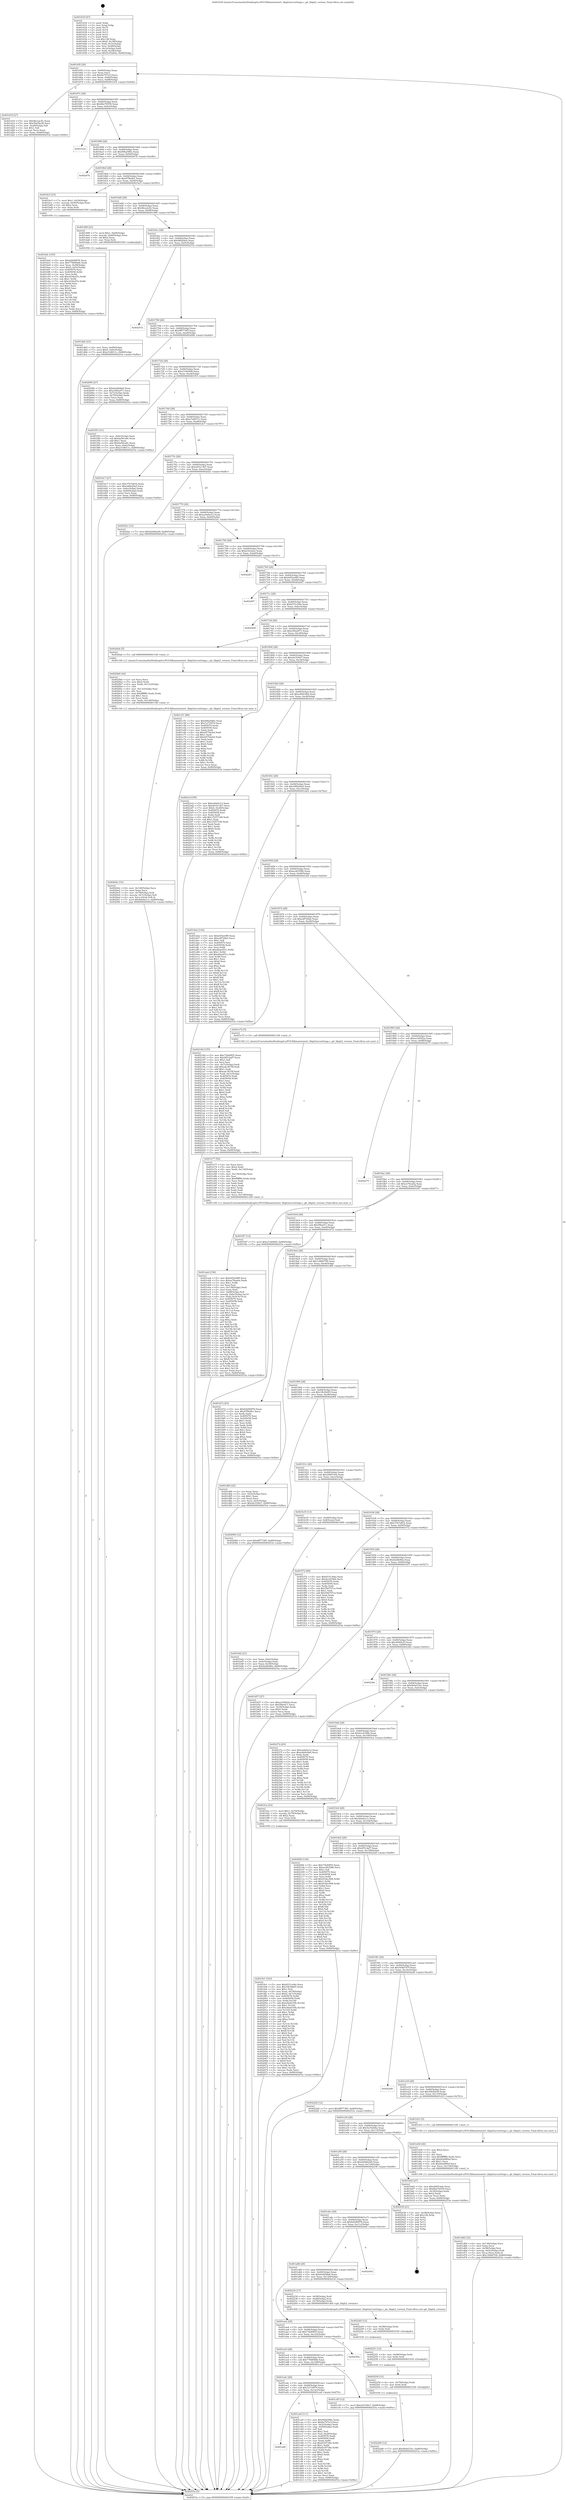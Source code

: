 digraph "0x401630" {
  label = "0x401630 (/mnt/c/Users/mathe/Desktop/tcc/POCII/binaries/extr_libgit2srcsettings.c_git_libgit2_version_Final-ollvm.out::main(0))"
  labelloc = "t"
  node[shape=record]

  Entry [label="",width=0.3,height=0.3,shape=circle,fillcolor=black,style=filled]
  "0x40165f" [label="{
     0x40165f [29]\l
     | [instrs]\l
     &nbsp;&nbsp;0x40165f \<+3\>: mov -0x80(%rbp),%eax\l
     &nbsp;&nbsp;0x401662 \<+2\>: mov %eax,%ecx\l
     &nbsp;&nbsp;0x401664 \<+6\>: sub $0x8a707e1f,%ecx\l
     &nbsp;&nbsp;0x40166a \<+6\>: mov %eax,-0x84(%rbp)\l
     &nbsp;&nbsp;0x401670 \<+6\>: mov %ecx,-0x88(%rbp)\l
     &nbsp;&nbsp;0x401676 \<+6\>: je 0000000000401d18 \<main+0x6e8\>\l
  }"]
  "0x401d18" [label="{
     0x401d18 [27]\l
     | [instrs]\l
     &nbsp;&nbsp;0x401d18 \<+5\>: mov $0x9bce2c9c,%eax\l
     &nbsp;&nbsp;0x401d1d \<+5\>: mov $0x5bb5fa38,%ecx\l
     &nbsp;&nbsp;0x401d22 \<+3\>: mov -0x29(%rbp),%dl\l
     &nbsp;&nbsp;0x401d25 \<+3\>: test $0x1,%dl\l
     &nbsp;&nbsp;0x401d28 \<+3\>: cmovne %ecx,%eax\l
     &nbsp;&nbsp;0x401d2b \<+3\>: mov %eax,-0x80(%rbp)\l
     &nbsp;&nbsp;0x401d2e \<+5\>: jmp 000000000040253a \<main+0xf0a\>\l
  }"]
  "0x40167c" [label="{
     0x40167c [28]\l
     | [instrs]\l
     &nbsp;&nbsp;0x40167c \<+5\>: jmp 0000000000401681 \<main+0x51\>\l
     &nbsp;&nbsp;0x401681 \<+6\>: mov -0x84(%rbp),%eax\l
     &nbsp;&nbsp;0x401687 \<+5\>: sub $0x8be76559,%eax\l
     &nbsp;&nbsp;0x40168c \<+6\>: mov %eax,-0x8c(%rbp)\l
     &nbsp;&nbsp;0x401692 \<+6\>: je 0000000000401b1d \<main+0x4ed\>\l
  }"]
  Exit [label="",width=0.3,height=0.3,shape=circle,fillcolor=black,style=filled,peripheries=2]
  "0x401b1d" [label="{
     0x401b1d\l
  }", style=dashed]
  "0x401698" [label="{
     0x401698 [28]\l
     | [instrs]\l
     &nbsp;&nbsp;0x401698 \<+5\>: jmp 000000000040169d \<main+0x6d\>\l
     &nbsp;&nbsp;0x40169d \<+6\>: mov -0x84(%rbp),%eax\l
     &nbsp;&nbsp;0x4016a3 \<+5\>: sub $0x90ba580c,%eax\l
     &nbsp;&nbsp;0x4016a8 \<+6\>: mov %eax,-0x90(%rbp)\l
     &nbsp;&nbsp;0x4016ae \<+6\>: je 000000000040247b \<main+0xe4b\>\l
  }"]
  "0x402269" [label="{
     0x402269 [12]\l
     | [instrs]\l
     &nbsp;&nbsp;0x402269 \<+7\>: movl $0x4b4d15ec,-0x80(%rbp)\l
     &nbsp;&nbsp;0x402270 \<+5\>: jmp 000000000040253a \<main+0xf0a\>\l
  }"]
  "0x40247b" [label="{
     0x40247b\l
  }", style=dashed]
  "0x4016b4" [label="{
     0x4016b4 [28]\l
     | [instrs]\l
     &nbsp;&nbsp;0x4016b4 \<+5\>: jmp 00000000004016b9 \<main+0x89\>\l
     &nbsp;&nbsp;0x4016b9 \<+6\>: mov -0x84(%rbp),%eax\l
     &nbsp;&nbsp;0x4016bf \<+5\>: sub $0x97f9efb1,%eax\l
     &nbsp;&nbsp;0x4016c4 \<+6\>: mov %eax,-0x94(%rbp)\l
     &nbsp;&nbsp;0x4016ca \<+6\>: je 0000000000401bc5 \<main+0x595\>\l
  }"]
  "0x40225d" [label="{
     0x40225d [12]\l
     | [instrs]\l
     &nbsp;&nbsp;0x40225d \<+4\>: mov -0x78(%rbp),%rdx\l
     &nbsp;&nbsp;0x402261 \<+3\>: mov %rdx,%rdi\l
     &nbsp;&nbsp;0x402264 \<+5\>: call 0000000000401030 \<free@plt\>\l
     | [calls]\l
     &nbsp;&nbsp;0x401030 \{1\} (unknown)\l
  }"]
  "0x401bc5" [label="{
     0x401bc5 [23]\l
     | [instrs]\l
     &nbsp;&nbsp;0x401bc5 \<+7\>: movl $0x1,-0x50(%rbp)\l
     &nbsp;&nbsp;0x401bcc \<+4\>: movslq -0x50(%rbp),%rax\l
     &nbsp;&nbsp;0x401bd0 \<+4\>: shl $0x2,%rax\l
     &nbsp;&nbsp;0x401bd4 \<+3\>: mov %rax,%rdi\l
     &nbsp;&nbsp;0x401bd7 \<+5\>: call 0000000000401050 \<malloc@plt\>\l
     | [calls]\l
     &nbsp;&nbsp;0x401050 \{1\} (unknown)\l
  }"]
  "0x4016d0" [label="{
     0x4016d0 [28]\l
     | [instrs]\l
     &nbsp;&nbsp;0x4016d0 \<+5\>: jmp 00000000004016d5 \<main+0xa5\>\l
     &nbsp;&nbsp;0x4016d5 \<+6\>: mov -0x84(%rbp),%eax\l
     &nbsp;&nbsp;0x4016db \<+5\>: sub $0x9bce2c9c,%eax\l
     &nbsp;&nbsp;0x4016e0 \<+6\>: mov %eax,-0x98(%rbp)\l
     &nbsp;&nbsp;0x4016e6 \<+6\>: je 0000000000401d99 \<main+0x769\>\l
  }"]
  "0x402251" [label="{
     0x402251 [12]\l
     | [instrs]\l
     &nbsp;&nbsp;0x402251 \<+4\>: mov -0x68(%rbp),%rdx\l
     &nbsp;&nbsp;0x402255 \<+3\>: mov %rdx,%rdi\l
     &nbsp;&nbsp;0x402258 \<+5\>: call 0000000000401030 \<free@plt\>\l
     | [calls]\l
     &nbsp;&nbsp;0x401030 \{1\} (unknown)\l
  }"]
  "0x401d99" [label="{
     0x401d99 [23]\l
     | [instrs]\l
     &nbsp;&nbsp;0x401d99 \<+7\>: movl $0x1,-0x60(%rbp)\l
     &nbsp;&nbsp;0x401da0 \<+4\>: movslq -0x60(%rbp),%rax\l
     &nbsp;&nbsp;0x401da4 \<+4\>: shl $0x2,%rax\l
     &nbsp;&nbsp;0x401da8 \<+3\>: mov %rax,%rdi\l
     &nbsp;&nbsp;0x401dab \<+5\>: call 0000000000401050 \<malloc@plt\>\l
     | [calls]\l
     &nbsp;&nbsp;0x401050 \{1\} (unknown)\l
  }"]
  "0x4016ec" [label="{
     0x4016ec [28]\l
     | [instrs]\l
     &nbsp;&nbsp;0x4016ec \<+5\>: jmp 00000000004016f1 \<main+0xc1\>\l
     &nbsp;&nbsp;0x4016f1 \<+6\>: mov -0x84(%rbp),%eax\l
     &nbsp;&nbsp;0x4016f7 \<+5\>: sub $0x9fd2f4ea,%eax\l
     &nbsp;&nbsp;0x4016fc \<+6\>: mov %eax,-0x9c(%rbp)\l
     &nbsp;&nbsp;0x401702 \<+6\>: je 000000000040251b \<main+0xeeb\>\l
  }"]
  "0x402245" [label="{
     0x402245 [12]\l
     | [instrs]\l
     &nbsp;&nbsp;0x402245 \<+4\>: mov -0x58(%rbp),%rdx\l
     &nbsp;&nbsp;0x402249 \<+3\>: mov %rdx,%rdi\l
     &nbsp;&nbsp;0x40224c \<+5\>: call 0000000000401030 \<free@plt\>\l
     | [calls]\l
     &nbsp;&nbsp;0x401030 \{1\} (unknown)\l
  }"]
  "0x40251b" [label="{
     0x40251b\l
  }", style=dashed]
  "0x401708" [label="{
     0x401708 [28]\l
     | [instrs]\l
     &nbsp;&nbsp;0x401708 \<+5\>: jmp 000000000040170d \<main+0xdd\>\l
     &nbsp;&nbsp;0x40170d \<+6\>: mov -0x84(%rbp),%eax\l
     &nbsp;&nbsp;0x401713 \<+5\>: sub $0x9ff77385,%eax\l
     &nbsp;&nbsp;0x401718 \<+6\>: mov %eax,-0xa0(%rbp)\l
     &nbsp;&nbsp;0x40171e \<+6\>: je 0000000000402090 \<main+0xa60\>\l
  }"]
  "0x4020dc" [label="{
     0x4020dc [33]\l
     | [instrs]\l
     &nbsp;&nbsp;0x4020dc \<+6\>: mov -0x140(%rbp),%ecx\l
     &nbsp;&nbsp;0x4020e2 \<+3\>: imul %eax,%ecx\l
     &nbsp;&nbsp;0x4020e5 \<+4\>: mov -0x78(%rbp),%rdi\l
     &nbsp;&nbsp;0x4020e9 \<+4\>: movslq -0x7c(%rbp),%r8\l
     &nbsp;&nbsp;0x4020ed \<+4\>: mov %ecx,(%rdi,%r8,4)\l
     &nbsp;&nbsp;0x4020f1 \<+7\>: movl $0x4da9a1cc,-0x80(%rbp)\l
     &nbsp;&nbsp;0x4020f8 \<+5\>: jmp 000000000040253a \<main+0xf0a\>\l
  }"]
  "0x402090" [label="{
     0x402090 [27]\l
     | [instrs]\l
     &nbsp;&nbsp;0x402090 \<+5\>: mov $0x6ed268a8,%eax\l
     &nbsp;&nbsp;0x402095 \<+5\>: mov $0xc092a971,%ecx\l
     &nbsp;&nbsp;0x40209a \<+3\>: mov -0x7c(%rbp),%edx\l
     &nbsp;&nbsp;0x40209d \<+3\>: cmp -0x70(%rbp),%edx\l
     &nbsp;&nbsp;0x4020a0 \<+3\>: cmovl %ecx,%eax\l
     &nbsp;&nbsp;0x4020a3 \<+3\>: mov %eax,-0x80(%rbp)\l
     &nbsp;&nbsp;0x4020a6 \<+5\>: jmp 000000000040253a \<main+0xf0a\>\l
  }"]
  "0x401724" [label="{
     0x401724 [28]\l
     | [instrs]\l
     &nbsp;&nbsp;0x401724 \<+5\>: jmp 0000000000401729 \<main+0xf9\>\l
     &nbsp;&nbsp;0x401729 \<+6\>: mov -0x84(%rbp),%eax\l
     &nbsp;&nbsp;0x40172f \<+5\>: sub $0xa7c60469,%eax\l
     &nbsp;&nbsp;0x401734 \<+6\>: mov %eax,-0xa4(%rbp)\l
     &nbsp;&nbsp;0x40173a \<+6\>: je 0000000000401f53 \<main+0x923\>\l
  }"]
  "0x4020b0" [label="{
     0x4020b0 [44]\l
     | [instrs]\l
     &nbsp;&nbsp;0x4020b0 \<+2\>: xor %ecx,%ecx\l
     &nbsp;&nbsp;0x4020b2 \<+5\>: mov $0x2,%edx\l
     &nbsp;&nbsp;0x4020b7 \<+6\>: mov %edx,-0x13c(%rbp)\l
     &nbsp;&nbsp;0x4020bd \<+1\>: cltd\l
     &nbsp;&nbsp;0x4020be \<+6\>: mov -0x13c(%rbp),%esi\l
     &nbsp;&nbsp;0x4020c4 \<+2\>: idiv %esi\l
     &nbsp;&nbsp;0x4020c6 \<+6\>: imul $0xfffffffe,%edx,%edx\l
     &nbsp;&nbsp;0x4020cc \<+3\>: sub $0x1,%ecx\l
     &nbsp;&nbsp;0x4020cf \<+2\>: sub %ecx,%edx\l
     &nbsp;&nbsp;0x4020d1 \<+6\>: mov %edx,-0x140(%rbp)\l
     &nbsp;&nbsp;0x4020d7 \<+5\>: call 0000000000401160 \<next_i\>\l
     | [calls]\l
     &nbsp;&nbsp;0x401160 \{1\} (/mnt/c/Users/mathe/Desktop/tcc/POCII/binaries/extr_libgit2srcsettings.c_git_libgit2_version_Final-ollvm.out::next_i)\l
  }"]
  "0x401f53" [label="{
     0x401f53 [31]\l
     | [instrs]\l
     &nbsp;&nbsp;0x401f53 \<+3\>: mov -0x6c(%rbp),%eax\l
     &nbsp;&nbsp;0x401f56 \<+5\>: sub $0x6a56ca8c,%eax\l
     &nbsp;&nbsp;0x401f5b \<+3\>: add $0x1,%eax\l
     &nbsp;&nbsp;0x401f5e \<+5\>: add $0x6a56ca8c,%eax\l
     &nbsp;&nbsp;0x401f63 \<+3\>: mov %eax,-0x6c(%rbp)\l
     &nbsp;&nbsp;0x401f66 \<+7\>: movl $0xa7e8011c,-0x80(%rbp)\l
     &nbsp;&nbsp;0x401f6d \<+5\>: jmp 000000000040253a \<main+0xf0a\>\l
  }"]
  "0x401740" [label="{
     0x401740 [28]\l
     | [instrs]\l
     &nbsp;&nbsp;0x401740 \<+5\>: jmp 0000000000401745 \<main+0x115\>\l
     &nbsp;&nbsp;0x401745 \<+6\>: mov -0x84(%rbp),%eax\l
     &nbsp;&nbsp;0x40174b \<+5\>: sub $0xa7e8011c,%eax\l
     &nbsp;&nbsp;0x401750 \<+6\>: mov %eax,-0xa8(%rbp)\l
     &nbsp;&nbsp;0x401756 \<+6\>: je 0000000000401dc7 \<main+0x797\>\l
  }"]
  "0x401fe1" [label="{
     0x401fe1 [163]\l
     | [instrs]\l
     &nbsp;&nbsp;0x401fe1 \<+5\>: mov $0xb531c64e,%ecx\l
     &nbsp;&nbsp;0x401fe6 \<+5\>: mov $0x1fb39d45,%edx\l
     &nbsp;&nbsp;0x401feb \<+3\>: mov $0x1,%sil\l
     &nbsp;&nbsp;0x401fee \<+4\>: mov %rax,-0x78(%rbp)\l
     &nbsp;&nbsp;0x401ff2 \<+7\>: movl $0x0,-0x7c(%rbp)\l
     &nbsp;&nbsp;0x401ff9 \<+8\>: mov 0x405070,%r8d\l
     &nbsp;&nbsp;0x402001 \<+8\>: mov 0x405058,%r9d\l
     &nbsp;&nbsp;0x402009 \<+3\>: mov %r8d,%r10d\l
     &nbsp;&nbsp;0x40200c \<+7\>: add $0xe9ab535b,%r10d\l
     &nbsp;&nbsp;0x402013 \<+4\>: sub $0x1,%r10d\l
     &nbsp;&nbsp;0x402017 \<+7\>: sub $0xe9ab535b,%r10d\l
     &nbsp;&nbsp;0x40201e \<+4\>: imul %r10d,%r8d\l
     &nbsp;&nbsp;0x402022 \<+4\>: and $0x1,%r8d\l
     &nbsp;&nbsp;0x402026 \<+4\>: cmp $0x0,%r8d\l
     &nbsp;&nbsp;0x40202a \<+4\>: sete %r11b\l
     &nbsp;&nbsp;0x40202e \<+4\>: cmp $0xa,%r9d\l
     &nbsp;&nbsp;0x402032 \<+3\>: setl %bl\l
     &nbsp;&nbsp;0x402035 \<+3\>: mov %r11b,%r14b\l
     &nbsp;&nbsp;0x402038 \<+4\>: xor $0xff,%r14b\l
     &nbsp;&nbsp;0x40203c \<+3\>: mov %bl,%r15b\l
     &nbsp;&nbsp;0x40203f \<+4\>: xor $0xff,%r15b\l
     &nbsp;&nbsp;0x402043 \<+4\>: xor $0x0,%sil\l
     &nbsp;&nbsp;0x402047 \<+3\>: mov %r14b,%r12b\l
     &nbsp;&nbsp;0x40204a \<+4\>: and $0x0,%r12b\l
     &nbsp;&nbsp;0x40204e \<+3\>: and %sil,%r11b\l
     &nbsp;&nbsp;0x402051 \<+3\>: mov %r15b,%r13b\l
     &nbsp;&nbsp;0x402054 \<+4\>: and $0x0,%r13b\l
     &nbsp;&nbsp;0x402058 \<+3\>: and %sil,%bl\l
     &nbsp;&nbsp;0x40205b \<+3\>: or %r11b,%r12b\l
     &nbsp;&nbsp;0x40205e \<+3\>: or %bl,%r13b\l
     &nbsp;&nbsp;0x402061 \<+3\>: xor %r13b,%r12b\l
     &nbsp;&nbsp;0x402064 \<+3\>: or %r15b,%r14b\l
     &nbsp;&nbsp;0x402067 \<+4\>: xor $0xff,%r14b\l
     &nbsp;&nbsp;0x40206b \<+4\>: or $0x0,%sil\l
     &nbsp;&nbsp;0x40206f \<+3\>: and %sil,%r14b\l
     &nbsp;&nbsp;0x402072 \<+3\>: or %r14b,%r12b\l
     &nbsp;&nbsp;0x402075 \<+4\>: test $0x1,%r12b\l
     &nbsp;&nbsp;0x402079 \<+3\>: cmovne %edx,%ecx\l
     &nbsp;&nbsp;0x40207c \<+3\>: mov %ecx,-0x80(%rbp)\l
     &nbsp;&nbsp;0x40207f \<+5\>: jmp 000000000040253a \<main+0xf0a\>\l
  }"]
  "0x401dc7" [label="{
     0x401dc7 [27]\l
     | [instrs]\l
     &nbsp;&nbsp;0x401dc7 \<+5\>: mov $0x37b7a81b,%eax\l
     &nbsp;&nbsp;0x401dcc \<+5\>: mov $0xe96b29a5,%ecx\l
     &nbsp;&nbsp;0x401dd1 \<+3\>: mov -0x6c(%rbp),%edx\l
     &nbsp;&nbsp;0x401dd4 \<+3\>: cmp -0x60(%rbp),%edx\l
     &nbsp;&nbsp;0x401dd7 \<+3\>: cmovl %ecx,%eax\l
     &nbsp;&nbsp;0x401dda \<+3\>: mov %eax,-0x80(%rbp)\l
     &nbsp;&nbsp;0x401ddd \<+5\>: jmp 000000000040253a \<main+0xf0a\>\l
  }"]
  "0x40175c" [label="{
     0x40175c [28]\l
     | [instrs]\l
     &nbsp;&nbsp;0x40175c \<+5\>: jmp 0000000000401761 \<main+0x131\>\l
     &nbsp;&nbsp;0x401761 \<+6\>: mov -0x84(%rbp),%eax\l
     &nbsp;&nbsp;0x401767 \<+5\>: sub $0xa91b13b7,%eax\l
     &nbsp;&nbsp;0x40176c \<+6\>: mov %eax,-0xac(%rbp)\l
     &nbsp;&nbsp;0x401772 \<+6\>: je 000000000040242c \<main+0xdfc\>\l
  }"]
  "0x401eab" [label="{
     0x401eab [156]\l
     | [instrs]\l
     &nbsp;&nbsp;0x401eab \<+5\>: mov $0xb452e9f9,%ecx\l
     &nbsp;&nbsp;0x401eb0 \<+5\>: mov $0xee76ea0a,%edx\l
     &nbsp;&nbsp;0x401eb5 \<+3\>: mov $0x1,%r8b\l
     &nbsp;&nbsp;0x401eb8 \<+2\>: xor %esi,%esi\l
     &nbsp;&nbsp;0x401eba \<+6\>: mov -0x138(%rbp),%edi\l
     &nbsp;&nbsp;0x401ec0 \<+3\>: imul %eax,%edi\l
     &nbsp;&nbsp;0x401ec3 \<+4\>: mov -0x68(%rbp),%r9\l
     &nbsp;&nbsp;0x401ec7 \<+4\>: movslq -0x6c(%rbp),%r10\l
     &nbsp;&nbsp;0x401ecb \<+4\>: mov %edi,(%r9,%r10,4)\l
     &nbsp;&nbsp;0x401ecf \<+7\>: mov 0x405070,%eax\l
     &nbsp;&nbsp;0x401ed6 \<+7\>: mov 0x405058,%edi\l
     &nbsp;&nbsp;0x401edd \<+3\>: sub $0x1,%esi\l
     &nbsp;&nbsp;0x401ee0 \<+3\>: mov %eax,%r11d\l
     &nbsp;&nbsp;0x401ee3 \<+3\>: add %esi,%r11d\l
     &nbsp;&nbsp;0x401ee6 \<+4\>: imul %r11d,%eax\l
     &nbsp;&nbsp;0x401eea \<+3\>: and $0x1,%eax\l
     &nbsp;&nbsp;0x401eed \<+3\>: cmp $0x0,%eax\l
     &nbsp;&nbsp;0x401ef0 \<+3\>: sete %bl\l
     &nbsp;&nbsp;0x401ef3 \<+3\>: cmp $0xa,%edi\l
     &nbsp;&nbsp;0x401ef6 \<+4\>: setl %r14b\l
     &nbsp;&nbsp;0x401efa \<+3\>: mov %bl,%r15b\l
     &nbsp;&nbsp;0x401efd \<+4\>: xor $0xff,%r15b\l
     &nbsp;&nbsp;0x401f01 \<+3\>: mov %r14b,%r12b\l
     &nbsp;&nbsp;0x401f04 \<+4\>: xor $0xff,%r12b\l
     &nbsp;&nbsp;0x401f08 \<+4\>: xor $0x1,%r8b\l
     &nbsp;&nbsp;0x401f0c \<+3\>: mov %r15b,%r13b\l
     &nbsp;&nbsp;0x401f0f \<+4\>: and $0xff,%r13b\l
     &nbsp;&nbsp;0x401f13 \<+3\>: and %r8b,%bl\l
     &nbsp;&nbsp;0x401f16 \<+3\>: mov %r12b,%al\l
     &nbsp;&nbsp;0x401f19 \<+2\>: and $0xff,%al\l
     &nbsp;&nbsp;0x401f1b \<+3\>: and %r8b,%r14b\l
     &nbsp;&nbsp;0x401f1e \<+3\>: or %bl,%r13b\l
     &nbsp;&nbsp;0x401f21 \<+3\>: or %r14b,%al\l
     &nbsp;&nbsp;0x401f24 \<+3\>: xor %al,%r13b\l
     &nbsp;&nbsp;0x401f27 \<+3\>: or %r12b,%r15b\l
     &nbsp;&nbsp;0x401f2a \<+4\>: xor $0xff,%r15b\l
     &nbsp;&nbsp;0x401f2e \<+4\>: or $0x1,%r8b\l
     &nbsp;&nbsp;0x401f32 \<+3\>: and %r8b,%r15b\l
     &nbsp;&nbsp;0x401f35 \<+3\>: or %r15b,%r13b\l
     &nbsp;&nbsp;0x401f38 \<+4\>: test $0x1,%r13b\l
     &nbsp;&nbsp;0x401f3c \<+3\>: cmovne %edx,%ecx\l
     &nbsp;&nbsp;0x401f3f \<+3\>: mov %ecx,-0x80(%rbp)\l
     &nbsp;&nbsp;0x401f42 \<+5\>: jmp 000000000040253a \<main+0xf0a\>\l
  }"]
  "0x40242c" [label="{
     0x40242c [12]\l
     | [instrs]\l
     &nbsp;&nbsp;0x40242c \<+7\>: movl $0x62066249,-0x80(%rbp)\l
     &nbsp;&nbsp;0x402433 \<+5\>: jmp 000000000040253a \<main+0xf0a\>\l
  }"]
  "0x401778" [label="{
     0x401778 [28]\l
     | [instrs]\l
     &nbsp;&nbsp;0x401778 \<+5\>: jmp 000000000040177d \<main+0x14d\>\l
     &nbsp;&nbsp;0x40177d \<+6\>: mov -0x84(%rbp),%eax\l
     &nbsp;&nbsp;0x401783 \<+5\>: sub $0xae0a0e12,%eax\l
     &nbsp;&nbsp;0x401788 \<+6\>: mov %eax,-0xb0(%rbp)\l
     &nbsp;&nbsp;0x40178e \<+6\>: je 000000000040252c \<main+0xefc\>\l
  }"]
  "0x401e77" [label="{
     0x401e77 [52]\l
     | [instrs]\l
     &nbsp;&nbsp;0x401e77 \<+2\>: xor %ecx,%ecx\l
     &nbsp;&nbsp;0x401e79 \<+5\>: mov $0x2,%edx\l
     &nbsp;&nbsp;0x401e7e \<+6\>: mov %edx,-0x134(%rbp)\l
     &nbsp;&nbsp;0x401e84 \<+1\>: cltd\l
     &nbsp;&nbsp;0x401e85 \<+6\>: mov -0x134(%rbp),%esi\l
     &nbsp;&nbsp;0x401e8b \<+2\>: idiv %esi\l
     &nbsp;&nbsp;0x401e8d \<+6\>: imul $0xfffffffe,%edx,%edx\l
     &nbsp;&nbsp;0x401e93 \<+2\>: mov %ecx,%edi\l
     &nbsp;&nbsp;0x401e95 \<+2\>: sub %edx,%edi\l
     &nbsp;&nbsp;0x401e97 \<+2\>: mov %ecx,%edx\l
     &nbsp;&nbsp;0x401e99 \<+3\>: sub $0x1,%edx\l
     &nbsp;&nbsp;0x401e9c \<+2\>: add %edx,%edi\l
     &nbsp;&nbsp;0x401e9e \<+2\>: sub %edi,%ecx\l
     &nbsp;&nbsp;0x401ea0 \<+6\>: mov %ecx,-0x138(%rbp)\l
     &nbsp;&nbsp;0x401ea6 \<+5\>: call 0000000000401160 \<next_i\>\l
     | [calls]\l
     &nbsp;&nbsp;0x401160 \{1\} (/mnt/c/Users/mathe/Desktop/tcc/POCII/binaries/extr_libgit2srcsettings.c_git_libgit2_version_Final-ollvm.out::next_i)\l
  }"]
  "0x40252c" [label="{
     0x40252c\l
  }", style=dashed]
  "0x401794" [label="{
     0x401794 [28]\l
     | [instrs]\l
     &nbsp;&nbsp;0x401794 \<+5\>: jmp 0000000000401799 \<main+0x169\>\l
     &nbsp;&nbsp;0x401799 \<+6\>: mov -0x84(%rbp),%eax\l
     &nbsp;&nbsp;0x40179f \<+5\>: sub $0xb1b3efec,%eax\l
     &nbsp;&nbsp;0x4017a4 \<+6\>: mov %eax,-0xb4(%rbp)\l
     &nbsp;&nbsp;0x4017aa \<+6\>: je 0000000000402281 \<main+0xc51\>\l
  }"]
  "0x401db0" [label="{
     0x401db0 [23]\l
     | [instrs]\l
     &nbsp;&nbsp;0x401db0 \<+4\>: mov %rax,-0x68(%rbp)\l
     &nbsp;&nbsp;0x401db4 \<+7\>: movl $0x0,-0x6c(%rbp)\l
     &nbsp;&nbsp;0x401dbb \<+7\>: movl $0xa7e8011c,-0x80(%rbp)\l
     &nbsp;&nbsp;0x401dc2 \<+5\>: jmp 000000000040253a \<main+0xf0a\>\l
  }"]
  "0x402281" [label="{
     0x402281\l
  }", style=dashed]
  "0x4017b0" [label="{
     0x4017b0 [28]\l
     | [instrs]\l
     &nbsp;&nbsp;0x4017b0 \<+5\>: jmp 00000000004017b5 \<main+0x185\>\l
     &nbsp;&nbsp;0x4017b5 \<+6\>: mov -0x84(%rbp),%eax\l
     &nbsp;&nbsp;0x4017bb \<+5\>: sub $0xb452e9f9,%eax\l
     &nbsp;&nbsp;0x4017c0 \<+6\>: mov %eax,-0xb8(%rbp)\l
     &nbsp;&nbsp;0x4017c6 \<+6\>: je 0000000000402487 \<main+0xe57\>\l
  }"]
  "0x401d60" [label="{
     0x401d60 [32]\l
     | [instrs]\l
     &nbsp;&nbsp;0x401d60 \<+6\>: mov -0x130(%rbp),%ecx\l
     &nbsp;&nbsp;0x401d66 \<+3\>: imul %eax,%ecx\l
     &nbsp;&nbsp;0x401d69 \<+4\>: mov -0x58(%rbp),%rsi\l
     &nbsp;&nbsp;0x401d6d \<+4\>: movslq -0x5c(%rbp),%rdi\l
     &nbsp;&nbsp;0x401d71 \<+3\>: mov %ecx,(%rsi,%rdi,4)\l
     &nbsp;&nbsp;0x401d74 \<+7\>: movl $0x14466709,-0x80(%rbp)\l
     &nbsp;&nbsp;0x401d7b \<+5\>: jmp 000000000040253a \<main+0xf0a\>\l
  }"]
  "0x402487" [label="{
     0x402487\l
  }", style=dashed]
  "0x4017cc" [label="{
     0x4017cc [28]\l
     | [instrs]\l
     &nbsp;&nbsp;0x4017cc \<+5\>: jmp 00000000004017d1 \<main+0x1a1\>\l
     &nbsp;&nbsp;0x4017d1 \<+6\>: mov -0x84(%rbp),%eax\l
     &nbsp;&nbsp;0x4017d7 \<+5\>: sub $0xb531c64e,%eax\l
     &nbsp;&nbsp;0x4017dc \<+6\>: mov %eax,-0xbc(%rbp)\l
     &nbsp;&nbsp;0x4017e2 \<+6\>: je 00000000004024d4 \<main+0xea4\>\l
  }"]
  "0x401d38" [label="{
     0x401d38 [40]\l
     | [instrs]\l
     &nbsp;&nbsp;0x401d38 \<+5\>: mov $0x2,%ecx\l
     &nbsp;&nbsp;0x401d3d \<+1\>: cltd\l
     &nbsp;&nbsp;0x401d3e \<+2\>: idiv %ecx\l
     &nbsp;&nbsp;0x401d40 \<+6\>: imul $0xfffffffe,%edx,%ecx\l
     &nbsp;&nbsp;0x401d46 \<+6\>: add $0xb0a080ef,%ecx\l
     &nbsp;&nbsp;0x401d4c \<+3\>: add $0x1,%ecx\l
     &nbsp;&nbsp;0x401d4f \<+6\>: sub $0xb0a080ef,%ecx\l
     &nbsp;&nbsp;0x401d55 \<+6\>: mov %ecx,-0x130(%rbp)\l
     &nbsp;&nbsp;0x401d5b \<+5\>: call 0000000000401160 \<next_i\>\l
     | [calls]\l
     &nbsp;&nbsp;0x401160 \{1\} (/mnt/c/Users/mathe/Desktop/tcc/POCII/binaries/extr_libgit2srcsettings.c_git_libgit2_version_Final-ollvm.out::next_i)\l
  }"]
  "0x4024d4" [label="{
     0x4024d4\l
  }", style=dashed]
  "0x4017e8" [label="{
     0x4017e8 [28]\l
     | [instrs]\l
     &nbsp;&nbsp;0x4017e8 \<+5\>: jmp 00000000004017ed \<main+0x1bd\>\l
     &nbsp;&nbsp;0x4017ed \<+6\>: mov -0x84(%rbp),%eax\l
     &nbsp;&nbsp;0x4017f3 \<+5\>: sub $0xc092a971,%eax\l
     &nbsp;&nbsp;0x4017f8 \<+6\>: mov %eax,-0xc0(%rbp)\l
     &nbsp;&nbsp;0x4017fe \<+6\>: je 00000000004020ab \<main+0xa7b\>\l
  }"]
  "0x401af8" [label="{
     0x401af8\l
  }", style=dashed]
  "0x4020ab" [label="{
     0x4020ab [5]\l
     | [instrs]\l
     &nbsp;&nbsp;0x4020ab \<+5\>: call 0000000000401160 \<next_i\>\l
     | [calls]\l
     &nbsp;&nbsp;0x401160 \{1\} (/mnt/c/Users/mathe/Desktop/tcc/POCII/binaries/extr_libgit2srcsettings.c_git_libgit2_version_Final-ollvm.out::next_i)\l
  }"]
  "0x401804" [label="{
     0x401804 [28]\l
     | [instrs]\l
     &nbsp;&nbsp;0x401804 \<+5\>: jmp 0000000000401809 \<main+0x1d9\>\l
     &nbsp;&nbsp;0x401809 \<+6\>: mov -0x84(%rbp),%eax\l
     &nbsp;&nbsp;0x40180f \<+5\>: sub $0xe0c536e7,%eax\l
     &nbsp;&nbsp;0x401814 \<+6\>: mov %eax,-0xc4(%rbp)\l
     &nbsp;&nbsp;0x40181a \<+6\>: je 0000000000401c51 \<main+0x621\>\l
  }"]
  "0x401ca9" [label="{
     0x401ca9 [111]\l
     | [instrs]\l
     &nbsp;&nbsp;0x401ca9 \<+5\>: mov $0x90ba580c,%eax\l
     &nbsp;&nbsp;0x401cae \<+5\>: mov $0x8a707e1f,%ecx\l
     &nbsp;&nbsp;0x401cb3 \<+3\>: mov -0x5c(%rbp),%edx\l
     &nbsp;&nbsp;0x401cb6 \<+3\>: cmp -0x50(%rbp),%edx\l
     &nbsp;&nbsp;0x401cb9 \<+4\>: setl %sil\l
     &nbsp;&nbsp;0x401cbd \<+4\>: and $0x1,%sil\l
     &nbsp;&nbsp;0x401cc1 \<+4\>: mov %sil,-0x29(%rbp)\l
     &nbsp;&nbsp;0x401cc5 \<+7\>: mov 0x405070,%edx\l
     &nbsp;&nbsp;0x401ccc \<+7\>: mov 0x405058,%edi\l
     &nbsp;&nbsp;0x401cd3 \<+3\>: mov %edx,%r8d\l
     &nbsp;&nbsp;0x401cd6 \<+7\>: sub $0x833f738e,%r8d\l
     &nbsp;&nbsp;0x401cdd \<+4\>: sub $0x1,%r8d\l
     &nbsp;&nbsp;0x401ce1 \<+7\>: add $0x833f738e,%r8d\l
     &nbsp;&nbsp;0x401ce8 \<+4\>: imul %r8d,%edx\l
     &nbsp;&nbsp;0x401cec \<+3\>: and $0x1,%edx\l
     &nbsp;&nbsp;0x401cef \<+3\>: cmp $0x0,%edx\l
     &nbsp;&nbsp;0x401cf2 \<+4\>: sete %sil\l
     &nbsp;&nbsp;0x401cf6 \<+3\>: cmp $0xa,%edi\l
     &nbsp;&nbsp;0x401cf9 \<+4\>: setl %r9b\l
     &nbsp;&nbsp;0x401cfd \<+3\>: mov %sil,%r10b\l
     &nbsp;&nbsp;0x401d00 \<+3\>: and %r9b,%r10b\l
     &nbsp;&nbsp;0x401d03 \<+3\>: xor %r9b,%sil\l
     &nbsp;&nbsp;0x401d06 \<+3\>: or %sil,%r10b\l
     &nbsp;&nbsp;0x401d09 \<+4\>: test $0x1,%r10b\l
     &nbsp;&nbsp;0x401d0d \<+3\>: cmovne %ecx,%eax\l
     &nbsp;&nbsp;0x401d10 \<+3\>: mov %eax,-0x80(%rbp)\l
     &nbsp;&nbsp;0x401d13 \<+5\>: jmp 000000000040253a \<main+0xf0a\>\l
  }"]
  "0x401c51" [label="{
     0x401c51 [88]\l
     | [instrs]\l
     &nbsp;&nbsp;0x401c51 \<+5\>: mov $0x90ba580c,%eax\l
     &nbsp;&nbsp;0x401c56 \<+5\>: mov $0x7a71f979,%ecx\l
     &nbsp;&nbsp;0x401c5b \<+7\>: mov 0x405070,%edx\l
     &nbsp;&nbsp;0x401c62 \<+7\>: mov 0x405058,%esi\l
     &nbsp;&nbsp;0x401c69 \<+2\>: mov %edx,%edi\l
     &nbsp;&nbsp;0x401c6b \<+6\>: sub $0x4475dcbd,%edi\l
     &nbsp;&nbsp;0x401c71 \<+3\>: sub $0x1,%edi\l
     &nbsp;&nbsp;0x401c74 \<+6\>: add $0x4475dcbd,%edi\l
     &nbsp;&nbsp;0x401c7a \<+3\>: imul %edi,%edx\l
     &nbsp;&nbsp;0x401c7d \<+3\>: and $0x1,%edx\l
     &nbsp;&nbsp;0x401c80 \<+3\>: cmp $0x0,%edx\l
     &nbsp;&nbsp;0x401c83 \<+4\>: sete %r8b\l
     &nbsp;&nbsp;0x401c87 \<+3\>: cmp $0xa,%esi\l
     &nbsp;&nbsp;0x401c8a \<+4\>: setl %r9b\l
     &nbsp;&nbsp;0x401c8e \<+3\>: mov %r8b,%r10b\l
     &nbsp;&nbsp;0x401c91 \<+3\>: and %r9b,%r10b\l
     &nbsp;&nbsp;0x401c94 \<+3\>: xor %r9b,%r8b\l
     &nbsp;&nbsp;0x401c97 \<+3\>: or %r8b,%r10b\l
     &nbsp;&nbsp;0x401c9a \<+4\>: test $0x1,%r10b\l
     &nbsp;&nbsp;0x401c9e \<+3\>: cmovne %ecx,%eax\l
     &nbsp;&nbsp;0x401ca1 \<+3\>: mov %eax,-0x80(%rbp)\l
     &nbsp;&nbsp;0x401ca4 \<+5\>: jmp 000000000040253a \<main+0xf0a\>\l
  }"]
  "0x401820" [label="{
     0x401820 [28]\l
     | [instrs]\l
     &nbsp;&nbsp;0x401820 \<+5\>: jmp 0000000000401825 \<main+0x1f5\>\l
     &nbsp;&nbsp;0x401825 \<+6\>: mov -0x84(%rbp),%eax\l
     &nbsp;&nbsp;0x40182b \<+5\>: sub $0xe460c0b0,%eax\l
     &nbsp;&nbsp;0x401830 \<+6\>: mov %eax,-0xc8(%rbp)\l
     &nbsp;&nbsp;0x401836 \<+6\>: je 00000000004023cd \<main+0xd9d\>\l
  }"]
  "0x401adc" [label="{
     0x401adc [28]\l
     | [instrs]\l
     &nbsp;&nbsp;0x401adc \<+5\>: jmp 0000000000401ae1 \<main+0x4b1\>\l
     &nbsp;&nbsp;0x401ae1 \<+6\>: mov -0x84(%rbp),%eax\l
     &nbsp;&nbsp;0x401ae7 \<+5\>: sub $0x7a71f979,%eax\l
     &nbsp;&nbsp;0x401aec \<+6\>: mov %eax,-0x12c(%rbp)\l
     &nbsp;&nbsp;0x401af2 \<+6\>: je 0000000000401ca9 \<main+0x679\>\l
  }"]
  "0x4023cd" [label="{
     0x4023cd [95]\l
     | [instrs]\l
     &nbsp;&nbsp;0x4023cd \<+5\>: mov $0xae0a0e12,%eax\l
     &nbsp;&nbsp;0x4023d2 \<+5\>: mov $0xa91b13b7,%ecx\l
     &nbsp;&nbsp;0x4023d7 \<+7\>: movl $0x0,-0x38(%rbp)\l
     &nbsp;&nbsp;0x4023de \<+7\>: mov 0x405070,%edx\l
     &nbsp;&nbsp;0x4023e5 \<+7\>: mov 0x405058,%esi\l
     &nbsp;&nbsp;0x4023ec \<+2\>: mov %edx,%edi\l
     &nbsp;&nbsp;0x4023ee \<+6\>: add $0x15257169,%edi\l
     &nbsp;&nbsp;0x4023f4 \<+3\>: sub $0x1,%edi\l
     &nbsp;&nbsp;0x4023f7 \<+6\>: sub $0x15257169,%edi\l
     &nbsp;&nbsp;0x4023fd \<+3\>: imul %edi,%edx\l
     &nbsp;&nbsp;0x402400 \<+3\>: and $0x1,%edx\l
     &nbsp;&nbsp;0x402403 \<+3\>: cmp $0x0,%edx\l
     &nbsp;&nbsp;0x402406 \<+4\>: sete %r8b\l
     &nbsp;&nbsp;0x40240a \<+3\>: cmp $0xa,%esi\l
     &nbsp;&nbsp;0x40240d \<+4\>: setl %r9b\l
     &nbsp;&nbsp;0x402411 \<+3\>: mov %r8b,%r10b\l
     &nbsp;&nbsp;0x402414 \<+3\>: and %r9b,%r10b\l
     &nbsp;&nbsp;0x402417 \<+3\>: xor %r9b,%r8b\l
     &nbsp;&nbsp;0x40241a \<+3\>: or %r8b,%r10b\l
     &nbsp;&nbsp;0x40241d \<+4\>: test $0x1,%r10b\l
     &nbsp;&nbsp;0x402421 \<+3\>: cmovne %ecx,%eax\l
     &nbsp;&nbsp;0x402424 \<+3\>: mov %eax,-0x80(%rbp)\l
     &nbsp;&nbsp;0x402427 \<+5\>: jmp 000000000040253a \<main+0xf0a\>\l
  }"]
  "0x40183c" [label="{
     0x40183c [28]\l
     | [instrs]\l
     &nbsp;&nbsp;0x40183c \<+5\>: jmp 0000000000401841 \<main+0x211\>\l
     &nbsp;&nbsp;0x401841 \<+6\>: mov -0x84(%rbp),%eax\l
     &nbsp;&nbsp;0x401847 \<+5\>: sub $0xe96b29a5,%eax\l
     &nbsp;&nbsp;0x40184c \<+6\>: mov %eax,-0xcc(%rbp)\l
     &nbsp;&nbsp;0x401852 \<+6\>: je 0000000000401de2 \<main+0x7b2\>\l
  }"]
  "0x401c45" [label="{
     0x401c45 [12]\l
     | [instrs]\l
     &nbsp;&nbsp;0x401c45 \<+7\>: movl $0xe0c536e7,-0x80(%rbp)\l
     &nbsp;&nbsp;0x401c4c \<+5\>: jmp 000000000040253a \<main+0xf0a\>\l
  }"]
  "0x401de2" [label="{
     0x401de2 [144]\l
     | [instrs]\l
     &nbsp;&nbsp;0x401de2 \<+5\>: mov $0xb452e9f9,%eax\l
     &nbsp;&nbsp;0x401de7 \<+5\>: mov $0xedf7d4dc,%ecx\l
     &nbsp;&nbsp;0x401dec \<+2\>: mov $0x1,%dl\l
     &nbsp;&nbsp;0x401dee \<+7\>: mov 0x405070,%esi\l
     &nbsp;&nbsp;0x401df5 \<+7\>: mov 0x405058,%edi\l
     &nbsp;&nbsp;0x401dfc \<+3\>: mov %esi,%r8d\l
     &nbsp;&nbsp;0x401dff \<+7\>: sub $0xddaa451c,%r8d\l
     &nbsp;&nbsp;0x401e06 \<+4\>: sub $0x1,%r8d\l
     &nbsp;&nbsp;0x401e0a \<+7\>: add $0xddaa451c,%r8d\l
     &nbsp;&nbsp;0x401e11 \<+4\>: imul %r8d,%esi\l
     &nbsp;&nbsp;0x401e15 \<+3\>: and $0x1,%esi\l
     &nbsp;&nbsp;0x401e18 \<+3\>: cmp $0x0,%esi\l
     &nbsp;&nbsp;0x401e1b \<+4\>: sete %r9b\l
     &nbsp;&nbsp;0x401e1f \<+3\>: cmp $0xa,%edi\l
     &nbsp;&nbsp;0x401e22 \<+4\>: setl %r10b\l
     &nbsp;&nbsp;0x401e26 \<+3\>: mov %r9b,%r11b\l
     &nbsp;&nbsp;0x401e29 \<+4\>: xor $0xff,%r11b\l
     &nbsp;&nbsp;0x401e2d \<+3\>: mov %r10b,%bl\l
     &nbsp;&nbsp;0x401e30 \<+3\>: xor $0xff,%bl\l
     &nbsp;&nbsp;0x401e33 \<+3\>: xor $0x1,%dl\l
     &nbsp;&nbsp;0x401e36 \<+3\>: mov %r11b,%r14b\l
     &nbsp;&nbsp;0x401e39 \<+4\>: and $0xff,%r14b\l
     &nbsp;&nbsp;0x401e3d \<+3\>: and %dl,%r9b\l
     &nbsp;&nbsp;0x401e40 \<+3\>: mov %bl,%r15b\l
     &nbsp;&nbsp;0x401e43 \<+4\>: and $0xff,%r15b\l
     &nbsp;&nbsp;0x401e47 \<+3\>: and %dl,%r10b\l
     &nbsp;&nbsp;0x401e4a \<+3\>: or %r9b,%r14b\l
     &nbsp;&nbsp;0x401e4d \<+3\>: or %r10b,%r15b\l
     &nbsp;&nbsp;0x401e50 \<+3\>: xor %r15b,%r14b\l
     &nbsp;&nbsp;0x401e53 \<+3\>: or %bl,%r11b\l
     &nbsp;&nbsp;0x401e56 \<+4\>: xor $0xff,%r11b\l
     &nbsp;&nbsp;0x401e5a \<+3\>: or $0x1,%dl\l
     &nbsp;&nbsp;0x401e5d \<+3\>: and %dl,%r11b\l
     &nbsp;&nbsp;0x401e60 \<+3\>: or %r11b,%r14b\l
     &nbsp;&nbsp;0x401e63 \<+4\>: test $0x1,%r14b\l
     &nbsp;&nbsp;0x401e67 \<+3\>: cmovne %ecx,%eax\l
     &nbsp;&nbsp;0x401e6a \<+3\>: mov %eax,-0x80(%rbp)\l
     &nbsp;&nbsp;0x401e6d \<+5\>: jmp 000000000040253a \<main+0xf0a\>\l
  }"]
  "0x401858" [label="{
     0x401858 [28]\l
     | [instrs]\l
     &nbsp;&nbsp;0x401858 \<+5\>: jmp 000000000040185d \<main+0x22d\>\l
     &nbsp;&nbsp;0x40185d \<+6\>: mov -0x84(%rbp),%eax\l
     &nbsp;&nbsp;0x401863 \<+5\>: sub $0xecd03586,%eax\l
     &nbsp;&nbsp;0x401868 \<+6\>: mov %eax,-0xd0(%rbp)\l
     &nbsp;&nbsp;0x40186e \<+6\>: je 000000000040218d \<main+0xb5d\>\l
  }"]
  "0x401ac0" [label="{
     0x401ac0 [28]\l
     | [instrs]\l
     &nbsp;&nbsp;0x401ac0 \<+5\>: jmp 0000000000401ac5 \<main+0x495\>\l
     &nbsp;&nbsp;0x401ac5 \<+6\>: mov -0x84(%rbp),%eax\l
     &nbsp;&nbsp;0x401acb \<+5\>: sub $0x778009d6,%eax\l
     &nbsp;&nbsp;0x401ad0 \<+6\>: mov %eax,-0x128(%rbp)\l
     &nbsp;&nbsp;0x401ad6 \<+6\>: je 0000000000401c45 \<main+0x615\>\l
  }"]
  "0x40218d" [label="{
     0x40218d [155]\l
     | [instrs]\l
     &nbsp;&nbsp;0x40218d \<+5\>: mov $0x73b49f55,%eax\l
     &nbsp;&nbsp;0x402192 \<+5\>: mov $0x4f51daf7,%ecx\l
     &nbsp;&nbsp;0x402197 \<+2\>: mov $0x1,%dl\l
     &nbsp;&nbsp;0x402199 \<+2\>: xor %esi,%esi\l
     &nbsp;&nbsp;0x40219b \<+3\>: mov -0x7c(%rbp),%edi\l
     &nbsp;&nbsp;0x40219e \<+6\>: add $0xedc3670f,%edi\l
     &nbsp;&nbsp;0x4021a4 \<+3\>: add $0x1,%edi\l
     &nbsp;&nbsp;0x4021a7 \<+6\>: sub $0xedc3670f,%edi\l
     &nbsp;&nbsp;0x4021ad \<+3\>: mov %edi,-0x7c(%rbp)\l
     &nbsp;&nbsp;0x4021b0 \<+7\>: mov 0x405070,%edi\l
     &nbsp;&nbsp;0x4021b7 \<+8\>: mov 0x405058,%r8d\l
     &nbsp;&nbsp;0x4021bf \<+3\>: sub $0x1,%esi\l
     &nbsp;&nbsp;0x4021c2 \<+3\>: mov %edi,%r9d\l
     &nbsp;&nbsp;0x4021c5 \<+3\>: add %esi,%r9d\l
     &nbsp;&nbsp;0x4021c8 \<+4\>: imul %r9d,%edi\l
     &nbsp;&nbsp;0x4021cc \<+3\>: and $0x1,%edi\l
     &nbsp;&nbsp;0x4021cf \<+3\>: cmp $0x0,%edi\l
     &nbsp;&nbsp;0x4021d2 \<+4\>: sete %r10b\l
     &nbsp;&nbsp;0x4021d6 \<+4\>: cmp $0xa,%r8d\l
     &nbsp;&nbsp;0x4021da \<+4\>: setl %r11b\l
     &nbsp;&nbsp;0x4021de \<+3\>: mov %r10b,%bl\l
     &nbsp;&nbsp;0x4021e1 \<+3\>: xor $0xff,%bl\l
     &nbsp;&nbsp;0x4021e4 \<+3\>: mov %r11b,%r14b\l
     &nbsp;&nbsp;0x4021e7 \<+4\>: xor $0xff,%r14b\l
     &nbsp;&nbsp;0x4021eb \<+3\>: xor $0x0,%dl\l
     &nbsp;&nbsp;0x4021ee \<+3\>: mov %bl,%r15b\l
     &nbsp;&nbsp;0x4021f1 \<+4\>: and $0x0,%r15b\l
     &nbsp;&nbsp;0x4021f5 \<+3\>: and %dl,%r10b\l
     &nbsp;&nbsp;0x4021f8 \<+3\>: mov %r14b,%r12b\l
     &nbsp;&nbsp;0x4021fb \<+4\>: and $0x0,%r12b\l
     &nbsp;&nbsp;0x4021ff \<+3\>: and %dl,%r11b\l
     &nbsp;&nbsp;0x402202 \<+3\>: or %r10b,%r15b\l
     &nbsp;&nbsp;0x402205 \<+3\>: or %r11b,%r12b\l
     &nbsp;&nbsp;0x402208 \<+3\>: xor %r12b,%r15b\l
     &nbsp;&nbsp;0x40220b \<+3\>: or %r14b,%bl\l
     &nbsp;&nbsp;0x40220e \<+3\>: xor $0xff,%bl\l
     &nbsp;&nbsp;0x402211 \<+3\>: or $0x0,%dl\l
     &nbsp;&nbsp;0x402214 \<+2\>: and %dl,%bl\l
     &nbsp;&nbsp;0x402216 \<+3\>: or %bl,%r15b\l
     &nbsp;&nbsp;0x402219 \<+4\>: test $0x1,%r15b\l
     &nbsp;&nbsp;0x40221d \<+3\>: cmovne %ecx,%eax\l
     &nbsp;&nbsp;0x402220 \<+3\>: mov %eax,-0x80(%rbp)\l
     &nbsp;&nbsp;0x402223 \<+5\>: jmp 000000000040253a \<main+0xf0a\>\l
  }"]
  "0x401874" [label="{
     0x401874 [28]\l
     | [instrs]\l
     &nbsp;&nbsp;0x401874 \<+5\>: jmp 0000000000401879 \<main+0x249\>\l
     &nbsp;&nbsp;0x401879 \<+6\>: mov -0x84(%rbp),%eax\l
     &nbsp;&nbsp;0x40187f \<+5\>: sub $0xedf7d4dc,%eax\l
     &nbsp;&nbsp;0x401884 \<+6\>: mov %eax,-0xd4(%rbp)\l
     &nbsp;&nbsp;0x40188a \<+6\>: je 0000000000401e72 \<main+0x842\>\l
  }"]
  "0x402502" [label="{
     0x402502\l
  }", style=dashed]
  "0x401e72" [label="{
     0x401e72 [5]\l
     | [instrs]\l
     &nbsp;&nbsp;0x401e72 \<+5\>: call 0000000000401160 \<next_i\>\l
     | [calls]\l
     &nbsp;&nbsp;0x401160 \{1\} (/mnt/c/Users/mathe/Desktop/tcc/POCII/binaries/extr_libgit2srcsettings.c_git_libgit2_version_Final-ollvm.out::next_i)\l
  }"]
  "0x401890" [label="{
     0x401890 [28]\l
     | [instrs]\l
     &nbsp;&nbsp;0x401890 \<+5\>: jmp 0000000000401895 \<main+0x265\>\l
     &nbsp;&nbsp;0x401895 \<+6\>: mov -0x84(%rbp),%eax\l
     &nbsp;&nbsp;0x40189b \<+5\>: sub $0xee34922a,%eax\l
     &nbsp;&nbsp;0x4018a0 \<+6\>: mov %eax,-0xd8(%rbp)\l
     &nbsp;&nbsp;0x4018a6 \<+6\>: je 0000000000402275 \<main+0xc45\>\l
  }"]
  "0x401aa4" [label="{
     0x401aa4 [28]\l
     | [instrs]\l
     &nbsp;&nbsp;0x401aa4 \<+5\>: jmp 0000000000401aa9 \<main+0x479\>\l
     &nbsp;&nbsp;0x401aa9 \<+6\>: mov -0x84(%rbp),%eax\l
     &nbsp;&nbsp;0x401aaf \<+5\>: sub $0x73b49f55,%eax\l
     &nbsp;&nbsp;0x401ab4 \<+6\>: mov %eax,-0x124(%rbp)\l
     &nbsp;&nbsp;0x401aba \<+6\>: je 0000000000402502 \<main+0xed2\>\l
  }"]
  "0x402275" [label="{
     0x402275\l
  }", style=dashed]
  "0x4018ac" [label="{
     0x4018ac [28]\l
     | [instrs]\l
     &nbsp;&nbsp;0x4018ac \<+5\>: jmp 00000000004018b1 \<main+0x281\>\l
     &nbsp;&nbsp;0x4018b1 \<+6\>: mov -0x84(%rbp),%eax\l
     &nbsp;&nbsp;0x4018b7 \<+5\>: sub $0xee76ea0a,%eax\l
     &nbsp;&nbsp;0x4018bc \<+6\>: mov %eax,-0xdc(%rbp)\l
     &nbsp;&nbsp;0x4018c2 \<+6\>: je 0000000000401f47 \<main+0x917\>\l
  }"]
  "0x402234" [label="{
     0x402234 [17]\l
     | [instrs]\l
     &nbsp;&nbsp;0x402234 \<+4\>: mov -0x58(%rbp),%rdi\l
     &nbsp;&nbsp;0x402238 \<+4\>: mov -0x68(%rbp),%rsi\l
     &nbsp;&nbsp;0x40223c \<+4\>: mov -0x78(%rbp),%rdx\l
     &nbsp;&nbsp;0x402240 \<+5\>: call 0000000000401400 \<git_libgit2_version\>\l
     | [calls]\l
     &nbsp;&nbsp;0x401400 \{1\} (/mnt/c/Users/mathe/Desktop/tcc/POCII/binaries/extr_libgit2srcsettings.c_git_libgit2_version_Final-ollvm.out::git_libgit2_version)\l
  }"]
  "0x401f47" [label="{
     0x401f47 [12]\l
     | [instrs]\l
     &nbsp;&nbsp;0x401f47 \<+7\>: movl $0xa7c60469,-0x80(%rbp)\l
     &nbsp;&nbsp;0x401f4e \<+5\>: jmp 000000000040253a \<main+0xf0a\>\l
  }"]
  "0x4018c8" [label="{
     0x4018c8 [28]\l
     | [instrs]\l
     &nbsp;&nbsp;0x4018c8 \<+5\>: jmp 00000000004018cd \<main+0x29d\>\l
     &nbsp;&nbsp;0x4018cd \<+6\>: mov -0x84(%rbp),%eax\l
     &nbsp;&nbsp;0x4018d3 \<+5\>: sub $0x5fbed11,%eax\l
     &nbsp;&nbsp;0x4018d8 \<+6\>: mov %eax,-0xe0(%rbp)\l
     &nbsp;&nbsp;0x4018de \<+6\>: je 0000000000401b72 \<main+0x542\>\l
  }"]
  "0x401a88" [label="{
     0x401a88 [28]\l
     | [instrs]\l
     &nbsp;&nbsp;0x401a88 \<+5\>: jmp 0000000000401a8d \<main+0x45d\>\l
     &nbsp;&nbsp;0x401a8d \<+6\>: mov -0x84(%rbp),%eax\l
     &nbsp;&nbsp;0x401a93 \<+5\>: sub $0x6ed268a8,%eax\l
     &nbsp;&nbsp;0x401a98 \<+6\>: mov %eax,-0x120(%rbp)\l
     &nbsp;&nbsp;0x401a9e \<+6\>: je 0000000000402234 \<main+0xc04\>\l
  }"]
  "0x401b72" [label="{
     0x401b72 [83]\l
     | [instrs]\l
     &nbsp;&nbsp;0x401b72 \<+5\>: mov $0x6d290878,%eax\l
     &nbsp;&nbsp;0x401b77 \<+5\>: mov $0x97f9efb1,%ecx\l
     &nbsp;&nbsp;0x401b7c \<+2\>: xor %edx,%edx\l
     &nbsp;&nbsp;0x401b7e \<+7\>: mov 0x405070,%esi\l
     &nbsp;&nbsp;0x401b85 \<+7\>: mov 0x405058,%edi\l
     &nbsp;&nbsp;0x401b8c \<+3\>: sub $0x1,%edx\l
     &nbsp;&nbsp;0x401b8f \<+3\>: mov %esi,%r8d\l
     &nbsp;&nbsp;0x401b92 \<+3\>: add %edx,%r8d\l
     &nbsp;&nbsp;0x401b95 \<+4\>: imul %r8d,%esi\l
     &nbsp;&nbsp;0x401b99 \<+3\>: and $0x1,%esi\l
     &nbsp;&nbsp;0x401b9c \<+3\>: cmp $0x0,%esi\l
     &nbsp;&nbsp;0x401b9f \<+4\>: sete %r9b\l
     &nbsp;&nbsp;0x401ba3 \<+3\>: cmp $0xa,%edi\l
     &nbsp;&nbsp;0x401ba6 \<+4\>: setl %r10b\l
     &nbsp;&nbsp;0x401baa \<+3\>: mov %r9b,%r11b\l
     &nbsp;&nbsp;0x401bad \<+3\>: and %r10b,%r11b\l
     &nbsp;&nbsp;0x401bb0 \<+3\>: xor %r10b,%r9b\l
     &nbsp;&nbsp;0x401bb3 \<+3\>: or %r9b,%r11b\l
     &nbsp;&nbsp;0x401bb6 \<+4\>: test $0x1,%r11b\l
     &nbsp;&nbsp;0x401bba \<+3\>: cmovne %ecx,%eax\l
     &nbsp;&nbsp;0x401bbd \<+3\>: mov %eax,-0x80(%rbp)\l
     &nbsp;&nbsp;0x401bc0 \<+5\>: jmp 000000000040253a \<main+0xf0a\>\l
  }"]
  "0x4018e4" [label="{
     0x4018e4 [28]\l
     | [instrs]\l
     &nbsp;&nbsp;0x4018e4 \<+5\>: jmp 00000000004018e9 \<main+0x2b9\>\l
     &nbsp;&nbsp;0x4018e9 \<+6\>: mov -0x84(%rbp),%eax\l
     &nbsp;&nbsp;0x4018ef \<+5\>: sub $0x14466709,%eax\l
     &nbsp;&nbsp;0x4018f4 \<+6\>: mov %eax,-0xe4(%rbp)\l
     &nbsp;&nbsp;0x4018fa \<+6\>: je 0000000000401d80 \<main+0x750\>\l
  }"]
  "0x40244d" [label="{
     0x40244d\l
  }", style=dashed]
  "0x401d80" [label="{
     0x401d80 [25]\l
     | [instrs]\l
     &nbsp;&nbsp;0x401d80 \<+2\>: xor %eax,%eax\l
     &nbsp;&nbsp;0x401d82 \<+3\>: mov -0x5c(%rbp),%ecx\l
     &nbsp;&nbsp;0x401d85 \<+3\>: sub $0x1,%eax\l
     &nbsp;&nbsp;0x401d88 \<+2\>: sub %eax,%ecx\l
     &nbsp;&nbsp;0x401d8a \<+3\>: mov %ecx,-0x5c(%rbp)\l
     &nbsp;&nbsp;0x401d8d \<+7\>: movl $0xe0c536e7,-0x80(%rbp)\l
     &nbsp;&nbsp;0x401d94 \<+5\>: jmp 000000000040253a \<main+0xf0a\>\l
  }"]
  "0x401900" [label="{
     0x401900 [28]\l
     | [instrs]\l
     &nbsp;&nbsp;0x401900 \<+5\>: jmp 0000000000401905 \<main+0x2d5\>\l
     &nbsp;&nbsp;0x401905 \<+6\>: mov -0x84(%rbp),%eax\l
     &nbsp;&nbsp;0x40190b \<+5\>: sub $0x1fb39d45,%eax\l
     &nbsp;&nbsp;0x401910 \<+6\>: mov %eax,-0xe8(%rbp)\l
     &nbsp;&nbsp;0x401916 \<+6\>: je 0000000000402084 \<main+0xa54\>\l
  }"]
  "0x401a6c" [label="{
     0x401a6c [28]\l
     | [instrs]\l
     &nbsp;&nbsp;0x401a6c \<+5\>: jmp 0000000000401a71 \<main+0x441\>\l
     &nbsp;&nbsp;0x401a71 \<+6\>: mov -0x84(%rbp),%eax\l
     &nbsp;&nbsp;0x401a77 \<+5\>: sub $0x6d290878,%eax\l
     &nbsp;&nbsp;0x401a7c \<+6\>: mov %eax,-0x11c(%rbp)\l
     &nbsp;&nbsp;0x401a82 \<+6\>: je 000000000040244d \<main+0xe1d\>\l
  }"]
  "0x402084" [label="{
     0x402084 [12]\l
     | [instrs]\l
     &nbsp;&nbsp;0x402084 \<+7\>: movl $0x9ff77385,-0x80(%rbp)\l
     &nbsp;&nbsp;0x40208b \<+5\>: jmp 000000000040253a \<main+0xf0a\>\l
  }"]
  "0x40191c" [label="{
     0x40191c [28]\l
     | [instrs]\l
     &nbsp;&nbsp;0x40191c \<+5\>: jmp 0000000000401921 \<main+0x2f1\>\l
     &nbsp;&nbsp;0x401921 \<+6\>: mov -0x84(%rbp),%eax\l
     &nbsp;&nbsp;0x401927 \<+5\>: sub $0x296f10eb,%eax\l
     &nbsp;&nbsp;0x40192c \<+6\>: mov %eax,-0xec(%rbp)\l
     &nbsp;&nbsp;0x401932 \<+6\>: je 0000000000401b35 \<main+0x505\>\l
  }"]
  "0x402438" [label="{
     0x402438 [21]\l
     | [instrs]\l
     &nbsp;&nbsp;0x402438 \<+3\>: mov -0x38(%rbp),%eax\l
     &nbsp;&nbsp;0x40243b \<+7\>: add $0x128,%rsp\l
     &nbsp;&nbsp;0x402442 \<+1\>: pop %rbx\l
     &nbsp;&nbsp;0x402443 \<+2\>: pop %r12\l
     &nbsp;&nbsp;0x402445 \<+2\>: pop %r13\l
     &nbsp;&nbsp;0x402447 \<+2\>: pop %r14\l
     &nbsp;&nbsp;0x402449 \<+2\>: pop %r15\l
     &nbsp;&nbsp;0x40244b \<+1\>: pop %rbp\l
     &nbsp;&nbsp;0x40244c \<+1\>: ret\l
  }"]
  "0x401b35" [label="{
     0x401b35 [13]\l
     | [instrs]\l
     &nbsp;&nbsp;0x401b35 \<+4\>: mov -0x48(%rbp),%rax\l
     &nbsp;&nbsp;0x401b39 \<+4\>: mov 0x8(%rax),%rdi\l
     &nbsp;&nbsp;0x401b3d \<+5\>: call 0000000000401060 \<atoi@plt\>\l
     | [calls]\l
     &nbsp;&nbsp;0x401060 \{1\} (unknown)\l
  }"]
  "0x401938" [label="{
     0x401938 [28]\l
     | [instrs]\l
     &nbsp;&nbsp;0x401938 \<+5\>: jmp 000000000040193d \<main+0x30d\>\l
     &nbsp;&nbsp;0x40193d \<+6\>: mov -0x84(%rbp),%eax\l
     &nbsp;&nbsp;0x401943 \<+5\>: sub $0x37b7a81b,%eax\l
     &nbsp;&nbsp;0x401948 \<+6\>: mov %eax,-0xf0(%rbp)\l
     &nbsp;&nbsp;0x40194e \<+6\>: je 0000000000401f72 \<main+0x942\>\l
  }"]
  "0x401bdc" [label="{
     0x401bdc [105]\l
     | [instrs]\l
     &nbsp;&nbsp;0x401bdc \<+5\>: mov $0x6d290878,%ecx\l
     &nbsp;&nbsp;0x401be1 \<+5\>: mov $0x778009d6,%edx\l
     &nbsp;&nbsp;0x401be6 \<+4\>: mov %rax,-0x58(%rbp)\l
     &nbsp;&nbsp;0x401bea \<+7\>: movl $0x0,-0x5c(%rbp)\l
     &nbsp;&nbsp;0x401bf1 \<+7\>: mov 0x405070,%esi\l
     &nbsp;&nbsp;0x401bf8 \<+8\>: mov 0x405058,%r8d\l
     &nbsp;&nbsp;0x401c00 \<+3\>: mov %esi,%r9d\l
     &nbsp;&nbsp;0x401c03 \<+7\>: add $0xc634ed7e,%r9d\l
     &nbsp;&nbsp;0x401c0a \<+4\>: sub $0x1,%r9d\l
     &nbsp;&nbsp;0x401c0e \<+7\>: sub $0xc634ed7e,%r9d\l
     &nbsp;&nbsp;0x401c15 \<+4\>: imul %r9d,%esi\l
     &nbsp;&nbsp;0x401c19 \<+3\>: and $0x1,%esi\l
     &nbsp;&nbsp;0x401c1c \<+3\>: cmp $0x0,%esi\l
     &nbsp;&nbsp;0x401c1f \<+4\>: sete %r10b\l
     &nbsp;&nbsp;0x401c23 \<+4\>: cmp $0xa,%r8d\l
     &nbsp;&nbsp;0x401c27 \<+4\>: setl %r11b\l
     &nbsp;&nbsp;0x401c2b \<+3\>: mov %r10b,%bl\l
     &nbsp;&nbsp;0x401c2e \<+3\>: and %r11b,%bl\l
     &nbsp;&nbsp;0x401c31 \<+3\>: xor %r11b,%r10b\l
     &nbsp;&nbsp;0x401c34 \<+3\>: or %r10b,%bl\l
     &nbsp;&nbsp;0x401c37 \<+3\>: test $0x1,%bl\l
     &nbsp;&nbsp;0x401c3a \<+3\>: cmovne %edx,%ecx\l
     &nbsp;&nbsp;0x401c3d \<+3\>: mov %ecx,-0x80(%rbp)\l
     &nbsp;&nbsp;0x401c40 \<+5\>: jmp 000000000040253a \<main+0xf0a\>\l
  }"]
  "0x401f72" [label="{
     0x401f72 [88]\l
     | [instrs]\l
     &nbsp;&nbsp;0x401f72 \<+5\>: mov $0xb531c64e,%eax\l
     &nbsp;&nbsp;0x401f77 \<+5\>: mov $0x4cc4356b,%ecx\l
     &nbsp;&nbsp;0x401f7c \<+7\>: mov 0x405070,%edx\l
     &nbsp;&nbsp;0x401f83 \<+7\>: mov 0x405058,%esi\l
     &nbsp;&nbsp;0x401f8a \<+2\>: mov %edx,%edi\l
     &nbsp;&nbsp;0x401f8c \<+6\>: sub $0x59d707ce,%edi\l
     &nbsp;&nbsp;0x401f92 \<+3\>: sub $0x1,%edi\l
     &nbsp;&nbsp;0x401f95 \<+6\>: add $0x59d707ce,%edi\l
     &nbsp;&nbsp;0x401f9b \<+3\>: imul %edi,%edx\l
     &nbsp;&nbsp;0x401f9e \<+3\>: and $0x1,%edx\l
     &nbsp;&nbsp;0x401fa1 \<+3\>: cmp $0x0,%edx\l
     &nbsp;&nbsp;0x401fa4 \<+4\>: sete %r8b\l
     &nbsp;&nbsp;0x401fa8 \<+3\>: cmp $0xa,%esi\l
     &nbsp;&nbsp;0x401fab \<+4\>: setl %r9b\l
     &nbsp;&nbsp;0x401faf \<+3\>: mov %r8b,%r10b\l
     &nbsp;&nbsp;0x401fb2 \<+3\>: and %r9b,%r10b\l
     &nbsp;&nbsp;0x401fb5 \<+3\>: xor %r9b,%r8b\l
     &nbsp;&nbsp;0x401fb8 \<+3\>: or %r8b,%r10b\l
     &nbsp;&nbsp;0x401fbb \<+4\>: test $0x1,%r10b\l
     &nbsp;&nbsp;0x401fbf \<+3\>: cmovne %ecx,%eax\l
     &nbsp;&nbsp;0x401fc2 \<+3\>: mov %eax,-0x80(%rbp)\l
     &nbsp;&nbsp;0x401fc5 \<+5\>: jmp 000000000040253a \<main+0xf0a\>\l
  }"]
  "0x401954" [label="{
     0x401954 [28]\l
     | [instrs]\l
     &nbsp;&nbsp;0x401954 \<+5\>: jmp 0000000000401959 \<main+0x329\>\l
     &nbsp;&nbsp;0x401959 \<+6\>: mov -0x84(%rbp),%eax\l
     &nbsp;&nbsp;0x40195f \<+5\>: sub $0x42dfe86e,%eax\l
     &nbsp;&nbsp;0x401964 \<+6\>: mov %eax,-0xf4(%rbp)\l
     &nbsp;&nbsp;0x40196a \<+6\>: je 0000000000401b57 \<main+0x527\>\l
  }"]
  "0x401b42" [label="{
     0x401b42 [21]\l
     | [instrs]\l
     &nbsp;&nbsp;0x401b42 \<+3\>: mov %eax,-0x4c(%rbp)\l
     &nbsp;&nbsp;0x401b45 \<+3\>: mov -0x4c(%rbp),%eax\l
     &nbsp;&nbsp;0x401b48 \<+3\>: mov %eax,-0x30(%rbp)\l
     &nbsp;&nbsp;0x401b4b \<+7\>: movl $0x42dfe86e,-0x80(%rbp)\l
     &nbsp;&nbsp;0x401b52 \<+5\>: jmp 000000000040253a \<main+0xf0a\>\l
  }"]
  "0x401b57" [label="{
     0x401b57 [27]\l
     | [instrs]\l
     &nbsp;&nbsp;0x401b57 \<+5\>: mov $0xee34922a,%eax\l
     &nbsp;&nbsp;0x401b5c \<+5\>: mov $0x5fbed11,%ecx\l
     &nbsp;&nbsp;0x401b61 \<+3\>: mov -0x30(%rbp),%edx\l
     &nbsp;&nbsp;0x401b64 \<+3\>: cmp $0x0,%edx\l
     &nbsp;&nbsp;0x401b67 \<+3\>: cmove %ecx,%eax\l
     &nbsp;&nbsp;0x401b6a \<+3\>: mov %eax,-0x80(%rbp)\l
     &nbsp;&nbsp;0x401b6d \<+5\>: jmp 000000000040253a \<main+0xf0a\>\l
  }"]
  "0x401970" [label="{
     0x401970 [28]\l
     | [instrs]\l
     &nbsp;&nbsp;0x401970 \<+5\>: jmp 0000000000401975 \<main+0x345\>\l
     &nbsp;&nbsp;0x401975 \<+6\>: mov -0x84(%rbp),%eax\l
     &nbsp;&nbsp;0x40197b \<+5\>: sub $0x4440fcf3,%eax\l
     &nbsp;&nbsp;0x401980 \<+6\>: mov %eax,-0xf8(%rbp)\l
     &nbsp;&nbsp;0x401986 \<+6\>: je 000000000040236e \<main+0xd3e\>\l
  }"]
  "0x401630" [label="{
     0x401630 [47]\l
     | [instrs]\l
     &nbsp;&nbsp;0x401630 \<+1\>: push %rbp\l
     &nbsp;&nbsp;0x401631 \<+3\>: mov %rsp,%rbp\l
     &nbsp;&nbsp;0x401634 \<+2\>: push %r15\l
     &nbsp;&nbsp;0x401636 \<+2\>: push %r14\l
     &nbsp;&nbsp;0x401638 \<+2\>: push %r13\l
     &nbsp;&nbsp;0x40163a \<+2\>: push %r12\l
     &nbsp;&nbsp;0x40163c \<+1\>: push %rbx\l
     &nbsp;&nbsp;0x40163d \<+7\>: sub $0x128,%rsp\l
     &nbsp;&nbsp;0x401644 \<+7\>: movl $0x0,-0x38(%rbp)\l
     &nbsp;&nbsp;0x40164b \<+3\>: mov %edi,-0x3c(%rbp)\l
     &nbsp;&nbsp;0x40164e \<+4\>: mov %rsi,-0x48(%rbp)\l
     &nbsp;&nbsp;0x401652 \<+3\>: mov -0x3c(%rbp),%edi\l
     &nbsp;&nbsp;0x401655 \<+3\>: mov %edi,-0x34(%rbp)\l
     &nbsp;&nbsp;0x401658 \<+7\>: movl $0x5e35284a,-0x80(%rbp)\l
  }"]
  "0x40236e" [label="{
     0x40236e\l
  }", style=dashed]
  "0x40198c" [label="{
     0x40198c [28]\l
     | [instrs]\l
     &nbsp;&nbsp;0x40198c \<+5\>: jmp 0000000000401991 \<main+0x361\>\l
     &nbsp;&nbsp;0x401991 \<+6\>: mov -0x84(%rbp),%eax\l
     &nbsp;&nbsp;0x401997 \<+5\>: sub $0x4b4d15ec,%eax\l
     &nbsp;&nbsp;0x40199c \<+6\>: mov %eax,-0xfc(%rbp)\l
     &nbsp;&nbsp;0x4019a2 \<+6\>: je 000000000040237a \<main+0xd4a\>\l
  }"]
  "0x40253a" [label="{
     0x40253a [5]\l
     | [instrs]\l
     &nbsp;&nbsp;0x40253a \<+5\>: jmp 000000000040165f \<main+0x2f\>\l
  }"]
  "0x40237a" [label="{
     0x40237a [83]\l
     | [instrs]\l
     &nbsp;&nbsp;0x40237a \<+5\>: mov $0xae0a0e12,%eax\l
     &nbsp;&nbsp;0x40237f \<+5\>: mov $0xe460c0b0,%ecx\l
     &nbsp;&nbsp;0x402384 \<+2\>: xor %edx,%edx\l
     &nbsp;&nbsp;0x402386 \<+7\>: mov 0x405070,%esi\l
     &nbsp;&nbsp;0x40238d \<+7\>: mov 0x405058,%edi\l
     &nbsp;&nbsp;0x402394 \<+3\>: sub $0x1,%edx\l
     &nbsp;&nbsp;0x402397 \<+3\>: mov %esi,%r8d\l
     &nbsp;&nbsp;0x40239a \<+3\>: add %edx,%r8d\l
     &nbsp;&nbsp;0x40239d \<+4\>: imul %r8d,%esi\l
     &nbsp;&nbsp;0x4023a1 \<+3\>: and $0x1,%esi\l
     &nbsp;&nbsp;0x4023a4 \<+3\>: cmp $0x0,%esi\l
     &nbsp;&nbsp;0x4023a7 \<+4\>: sete %r9b\l
     &nbsp;&nbsp;0x4023ab \<+3\>: cmp $0xa,%edi\l
     &nbsp;&nbsp;0x4023ae \<+4\>: setl %r10b\l
     &nbsp;&nbsp;0x4023b2 \<+3\>: mov %r9b,%r11b\l
     &nbsp;&nbsp;0x4023b5 \<+3\>: and %r10b,%r11b\l
     &nbsp;&nbsp;0x4023b8 \<+3\>: xor %r10b,%r9b\l
     &nbsp;&nbsp;0x4023bb \<+3\>: or %r9b,%r11b\l
     &nbsp;&nbsp;0x4023be \<+4\>: test $0x1,%r11b\l
     &nbsp;&nbsp;0x4023c2 \<+3\>: cmovne %ecx,%eax\l
     &nbsp;&nbsp;0x4023c5 \<+3\>: mov %eax,-0x80(%rbp)\l
     &nbsp;&nbsp;0x4023c8 \<+5\>: jmp 000000000040253a \<main+0xf0a\>\l
  }"]
  "0x4019a8" [label="{
     0x4019a8 [28]\l
     | [instrs]\l
     &nbsp;&nbsp;0x4019a8 \<+5\>: jmp 00000000004019ad \<main+0x37d\>\l
     &nbsp;&nbsp;0x4019ad \<+6\>: mov -0x84(%rbp),%eax\l
     &nbsp;&nbsp;0x4019b3 \<+5\>: sub $0x4cc4356b,%eax\l
     &nbsp;&nbsp;0x4019b8 \<+6\>: mov %eax,-0x100(%rbp)\l
     &nbsp;&nbsp;0x4019be \<+6\>: je 0000000000401fca \<main+0x99a\>\l
  }"]
  "0x401a50" [label="{
     0x401a50 [28]\l
     | [instrs]\l
     &nbsp;&nbsp;0x401a50 \<+5\>: jmp 0000000000401a55 \<main+0x425\>\l
     &nbsp;&nbsp;0x401a55 \<+6\>: mov -0x84(%rbp),%eax\l
     &nbsp;&nbsp;0x401a5b \<+5\>: sub $0x62066249,%eax\l
     &nbsp;&nbsp;0x401a60 \<+6\>: mov %eax,-0x118(%rbp)\l
     &nbsp;&nbsp;0x401a66 \<+6\>: je 0000000000402438 \<main+0xe08\>\l
  }"]
  "0x401fca" [label="{
     0x401fca [23]\l
     | [instrs]\l
     &nbsp;&nbsp;0x401fca \<+7\>: movl $0x1,-0x70(%rbp)\l
     &nbsp;&nbsp;0x401fd1 \<+4\>: movslq -0x70(%rbp),%rax\l
     &nbsp;&nbsp;0x401fd5 \<+4\>: shl $0x2,%rax\l
     &nbsp;&nbsp;0x401fd9 \<+3\>: mov %rax,%rdi\l
     &nbsp;&nbsp;0x401fdc \<+5\>: call 0000000000401050 \<malloc@plt\>\l
     | [calls]\l
     &nbsp;&nbsp;0x401050 \{1\} (unknown)\l
  }"]
  "0x4019c4" [label="{
     0x4019c4 [28]\l
     | [instrs]\l
     &nbsp;&nbsp;0x4019c4 \<+5\>: jmp 00000000004019c9 \<main+0x399\>\l
     &nbsp;&nbsp;0x4019c9 \<+6\>: mov -0x84(%rbp),%eax\l
     &nbsp;&nbsp;0x4019cf \<+5\>: sub $0x4da9a1cc,%eax\l
     &nbsp;&nbsp;0x4019d4 \<+6\>: mov %eax,-0x104(%rbp)\l
     &nbsp;&nbsp;0x4019da \<+6\>: je 00000000004020fd \<main+0xacd\>\l
  }"]
  "0x401b02" [label="{
     0x401b02 [27]\l
     | [instrs]\l
     &nbsp;&nbsp;0x401b02 \<+5\>: mov $0x296f10eb,%eax\l
     &nbsp;&nbsp;0x401b07 \<+5\>: mov $0x8be76559,%ecx\l
     &nbsp;&nbsp;0x401b0c \<+3\>: mov -0x34(%rbp),%edx\l
     &nbsp;&nbsp;0x401b0f \<+3\>: cmp $0x2,%edx\l
     &nbsp;&nbsp;0x401b12 \<+3\>: cmovne %ecx,%eax\l
     &nbsp;&nbsp;0x401b15 \<+3\>: mov %eax,-0x80(%rbp)\l
     &nbsp;&nbsp;0x401b18 \<+5\>: jmp 000000000040253a \<main+0xf0a\>\l
  }"]
  "0x4020fd" [label="{
     0x4020fd [144]\l
     | [instrs]\l
     &nbsp;&nbsp;0x4020fd \<+5\>: mov $0x73b49f55,%eax\l
     &nbsp;&nbsp;0x402102 \<+5\>: mov $0xecd03586,%ecx\l
     &nbsp;&nbsp;0x402107 \<+2\>: mov $0x1,%dl\l
     &nbsp;&nbsp;0x402109 \<+7\>: mov 0x405070,%esi\l
     &nbsp;&nbsp;0x402110 \<+7\>: mov 0x405058,%edi\l
     &nbsp;&nbsp;0x402117 \<+3\>: mov %esi,%r8d\l
     &nbsp;&nbsp;0x40211a \<+7\>: add $0x918ec908,%r8d\l
     &nbsp;&nbsp;0x402121 \<+4\>: sub $0x1,%r8d\l
     &nbsp;&nbsp;0x402125 \<+7\>: sub $0x918ec908,%r8d\l
     &nbsp;&nbsp;0x40212c \<+4\>: imul %r8d,%esi\l
     &nbsp;&nbsp;0x402130 \<+3\>: and $0x1,%esi\l
     &nbsp;&nbsp;0x402133 \<+3\>: cmp $0x0,%esi\l
     &nbsp;&nbsp;0x402136 \<+4\>: sete %r9b\l
     &nbsp;&nbsp;0x40213a \<+3\>: cmp $0xa,%edi\l
     &nbsp;&nbsp;0x40213d \<+4\>: setl %r10b\l
     &nbsp;&nbsp;0x402141 \<+3\>: mov %r9b,%r11b\l
     &nbsp;&nbsp;0x402144 \<+4\>: xor $0xff,%r11b\l
     &nbsp;&nbsp;0x402148 \<+3\>: mov %r10b,%bl\l
     &nbsp;&nbsp;0x40214b \<+3\>: xor $0xff,%bl\l
     &nbsp;&nbsp;0x40214e \<+3\>: xor $0x0,%dl\l
     &nbsp;&nbsp;0x402151 \<+3\>: mov %r11b,%r14b\l
     &nbsp;&nbsp;0x402154 \<+4\>: and $0x0,%r14b\l
     &nbsp;&nbsp;0x402158 \<+3\>: and %dl,%r9b\l
     &nbsp;&nbsp;0x40215b \<+3\>: mov %bl,%r15b\l
     &nbsp;&nbsp;0x40215e \<+4\>: and $0x0,%r15b\l
     &nbsp;&nbsp;0x402162 \<+3\>: and %dl,%r10b\l
     &nbsp;&nbsp;0x402165 \<+3\>: or %r9b,%r14b\l
     &nbsp;&nbsp;0x402168 \<+3\>: or %r10b,%r15b\l
     &nbsp;&nbsp;0x40216b \<+3\>: xor %r15b,%r14b\l
     &nbsp;&nbsp;0x40216e \<+3\>: or %bl,%r11b\l
     &nbsp;&nbsp;0x402171 \<+4\>: xor $0xff,%r11b\l
     &nbsp;&nbsp;0x402175 \<+3\>: or $0x0,%dl\l
     &nbsp;&nbsp;0x402178 \<+3\>: and %dl,%r11b\l
     &nbsp;&nbsp;0x40217b \<+3\>: or %r11b,%r14b\l
     &nbsp;&nbsp;0x40217e \<+4\>: test $0x1,%r14b\l
     &nbsp;&nbsp;0x402182 \<+3\>: cmovne %ecx,%eax\l
     &nbsp;&nbsp;0x402185 \<+3\>: mov %eax,-0x80(%rbp)\l
     &nbsp;&nbsp;0x402188 \<+5\>: jmp 000000000040253a \<main+0xf0a\>\l
  }"]
  "0x4019e0" [label="{
     0x4019e0 [28]\l
     | [instrs]\l
     &nbsp;&nbsp;0x4019e0 \<+5\>: jmp 00000000004019e5 \<main+0x3b5\>\l
     &nbsp;&nbsp;0x4019e5 \<+6\>: mov -0x84(%rbp),%eax\l
     &nbsp;&nbsp;0x4019eb \<+5\>: sub $0x4f51daf7,%eax\l
     &nbsp;&nbsp;0x4019f0 \<+6\>: mov %eax,-0x108(%rbp)\l
     &nbsp;&nbsp;0x4019f6 \<+6\>: je 0000000000402228 \<main+0xbf8\>\l
  }"]
  "0x401a34" [label="{
     0x401a34 [28]\l
     | [instrs]\l
     &nbsp;&nbsp;0x401a34 \<+5\>: jmp 0000000000401a39 \<main+0x409\>\l
     &nbsp;&nbsp;0x401a39 \<+6\>: mov -0x84(%rbp),%eax\l
     &nbsp;&nbsp;0x401a3f \<+5\>: sub $0x5e35284a,%eax\l
     &nbsp;&nbsp;0x401a44 \<+6\>: mov %eax,-0x114(%rbp)\l
     &nbsp;&nbsp;0x401a4a \<+6\>: je 0000000000401b02 \<main+0x4d2\>\l
  }"]
  "0x402228" [label="{
     0x402228 [12]\l
     | [instrs]\l
     &nbsp;&nbsp;0x402228 \<+7\>: movl $0x9ff77385,-0x80(%rbp)\l
     &nbsp;&nbsp;0x40222f \<+5\>: jmp 000000000040253a \<main+0xf0a\>\l
  }"]
  "0x4019fc" [label="{
     0x4019fc [28]\l
     | [instrs]\l
     &nbsp;&nbsp;0x4019fc \<+5\>: jmp 0000000000401a01 \<main+0x3d1\>\l
     &nbsp;&nbsp;0x401a01 \<+6\>: mov -0x84(%rbp),%eax\l
     &nbsp;&nbsp;0x401a07 \<+5\>: sub $0x5446747f,%eax\l
     &nbsp;&nbsp;0x401a0c \<+6\>: mov %eax,-0x10c(%rbp)\l
     &nbsp;&nbsp;0x401a12 \<+6\>: je 00000000004022d9 \<main+0xca9\>\l
  }"]
  "0x401d33" [label="{
     0x401d33 [5]\l
     | [instrs]\l
     &nbsp;&nbsp;0x401d33 \<+5\>: call 0000000000401160 \<next_i\>\l
     | [calls]\l
     &nbsp;&nbsp;0x401160 \{1\} (/mnt/c/Users/mathe/Desktop/tcc/POCII/binaries/extr_libgit2srcsettings.c_git_libgit2_version_Final-ollvm.out::next_i)\l
  }"]
  "0x4022d9" [label="{
     0x4022d9\l
  }", style=dashed]
  "0x401a18" [label="{
     0x401a18 [28]\l
     | [instrs]\l
     &nbsp;&nbsp;0x401a18 \<+5\>: jmp 0000000000401a1d \<main+0x3ed\>\l
     &nbsp;&nbsp;0x401a1d \<+6\>: mov -0x84(%rbp),%eax\l
     &nbsp;&nbsp;0x401a23 \<+5\>: sub $0x5bb5fa38,%eax\l
     &nbsp;&nbsp;0x401a28 \<+6\>: mov %eax,-0x110(%rbp)\l
     &nbsp;&nbsp;0x401a2e \<+6\>: je 0000000000401d33 \<main+0x703\>\l
  }"]
  Entry -> "0x401630" [label=" 1"]
  "0x40165f" -> "0x401d18" [label=" 2"]
  "0x40165f" -> "0x40167c" [label=" 33"]
  "0x402438" -> Exit [label=" 1"]
  "0x40167c" -> "0x401b1d" [label=" 0"]
  "0x40167c" -> "0x401698" [label=" 33"]
  "0x40242c" -> "0x40253a" [label=" 1"]
  "0x401698" -> "0x40247b" [label=" 0"]
  "0x401698" -> "0x4016b4" [label=" 33"]
  "0x4023cd" -> "0x40253a" [label=" 1"]
  "0x4016b4" -> "0x401bc5" [label=" 1"]
  "0x4016b4" -> "0x4016d0" [label=" 32"]
  "0x40237a" -> "0x40253a" [label=" 1"]
  "0x4016d0" -> "0x401d99" [label=" 1"]
  "0x4016d0" -> "0x4016ec" [label=" 31"]
  "0x402269" -> "0x40253a" [label=" 1"]
  "0x4016ec" -> "0x40251b" [label=" 0"]
  "0x4016ec" -> "0x401708" [label=" 31"]
  "0x40225d" -> "0x402269" [label=" 1"]
  "0x401708" -> "0x402090" [label=" 2"]
  "0x401708" -> "0x401724" [label=" 29"]
  "0x402251" -> "0x40225d" [label=" 1"]
  "0x401724" -> "0x401f53" [label=" 1"]
  "0x401724" -> "0x401740" [label=" 28"]
  "0x402245" -> "0x402251" [label=" 1"]
  "0x401740" -> "0x401dc7" [label=" 2"]
  "0x401740" -> "0x40175c" [label=" 26"]
  "0x402234" -> "0x402245" [label=" 1"]
  "0x40175c" -> "0x40242c" [label=" 1"]
  "0x40175c" -> "0x401778" [label=" 25"]
  "0x402228" -> "0x40253a" [label=" 1"]
  "0x401778" -> "0x40252c" [label=" 0"]
  "0x401778" -> "0x401794" [label=" 25"]
  "0x40218d" -> "0x40253a" [label=" 1"]
  "0x401794" -> "0x402281" [label=" 0"]
  "0x401794" -> "0x4017b0" [label=" 25"]
  "0x4020fd" -> "0x40253a" [label=" 1"]
  "0x4017b0" -> "0x402487" [label=" 0"]
  "0x4017b0" -> "0x4017cc" [label=" 25"]
  "0x4020dc" -> "0x40253a" [label=" 1"]
  "0x4017cc" -> "0x4024d4" [label=" 0"]
  "0x4017cc" -> "0x4017e8" [label=" 25"]
  "0x4020b0" -> "0x4020dc" [label=" 1"]
  "0x4017e8" -> "0x4020ab" [label=" 1"]
  "0x4017e8" -> "0x401804" [label=" 24"]
  "0x4020ab" -> "0x4020b0" [label=" 1"]
  "0x401804" -> "0x401c51" [label=" 2"]
  "0x401804" -> "0x401820" [label=" 22"]
  "0x402090" -> "0x40253a" [label=" 2"]
  "0x401820" -> "0x4023cd" [label=" 1"]
  "0x401820" -> "0x40183c" [label=" 21"]
  "0x401fe1" -> "0x40253a" [label=" 1"]
  "0x40183c" -> "0x401de2" [label=" 1"]
  "0x40183c" -> "0x401858" [label=" 20"]
  "0x401fca" -> "0x401fe1" [label=" 1"]
  "0x401858" -> "0x40218d" [label=" 1"]
  "0x401858" -> "0x401874" [label=" 19"]
  "0x401f53" -> "0x40253a" [label=" 1"]
  "0x401874" -> "0x401e72" [label=" 1"]
  "0x401874" -> "0x401890" [label=" 18"]
  "0x401f47" -> "0x40253a" [label=" 1"]
  "0x401890" -> "0x402275" [label=" 0"]
  "0x401890" -> "0x4018ac" [label=" 18"]
  "0x401e77" -> "0x401eab" [label=" 1"]
  "0x4018ac" -> "0x401f47" [label=" 1"]
  "0x4018ac" -> "0x4018c8" [label=" 17"]
  "0x401e72" -> "0x401e77" [label=" 1"]
  "0x4018c8" -> "0x401b72" [label=" 1"]
  "0x4018c8" -> "0x4018e4" [label=" 16"]
  "0x401dc7" -> "0x40253a" [label=" 2"]
  "0x4018e4" -> "0x401d80" [label=" 1"]
  "0x4018e4" -> "0x401900" [label=" 15"]
  "0x401db0" -> "0x40253a" [label=" 1"]
  "0x401900" -> "0x402084" [label=" 1"]
  "0x401900" -> "0x40191c" [label=" 14"]
  "0x401d80" -> "0x40253a" [label=" 1"]
  "0x40191c" -> "0x401b35" [label=" 1"]
  "0x40191c" -> "0x401938" [label=" 13"]
  "0x401d60" -> "0x40253a" [label=" 1"]
  "0x401938" -> "0x401f72" [label=" 1"]
  "0x401938" -> "0x401954" [label=" 12"]
  "0x401d33" -> "0x401d38" [label=" 1"]
  "0x401954" -> "0x401b57" [label=" 1"]
  "0x401954" -> "0x401970" [label=" 11"]
  "0x401d18" -> "0x40253a" [label=" 2"]
  "0x401970" -> "0x40236e" [label=" 0"]
  "0x401970" -> "0x40198c" [label=" 11"]
  "0x401ca9" -> "0x40253a" [label=" 2"]
  "0x40198c" -> "0x40237a" [label=" 1"]
  "0x40198c" -> "0x4019a8" [label=" 10"]
  "0x401adc" -> "0x401af8" [label=" 0"]
  "0x4019a8" -> "0x401fca" [label=" 1"]
  "0x4019a8" -> "0x4019c4" [label=" 9"]
  "0x401adc" -> "0x401ca9" [label=" 2"]
  "0x4019c4" -> "0x4020fd" [label=" 1"]
  "0x4019c4" -> "0x4019e0" [label=" 8"]
  "0x402084" -> "0x40253a" [label=" 1"]
  "0x4019e0" -> "0x402228" [label=" 1"]
  "0x4019e0" -> "0x4019fc" [label=" 7"]
  "0x401c45" -> "0x40253a" [label=" 1"]
  "0x4019fc" -> "0x4022d9" [label=" 0"]
  "0x4019fc" -> "0x401a18" [label=" 7"]
  "0x401ac0" -> "0x401adc" [label=" 2"]
  "0x401a18" -> "0x401d33" [label=" 1"]
  "0x401a18" -> "0x401a34" [label=" 6"]
  "0x401c51" -> "0x40253a" [label=" 2"]
  "0x401a34" -> "0x401b02" [label=" 1"]
  "0x401a34" -> "0x401a50" [label=" 5"]
  "0x401b02" -> "0x40253a" [label=" 1"]
  "0x401630" -> "0x40165f" [label=" 1"]
  "0x40253a" -> "0x40165f" [label=" 34"]
  "0x401b35" -> "0x401b42" [label=" 1"]
  "0x401b42" -> "0x40253a" [label=" 1"]
  "0x401b57" -> "0x40253a" [label=" 1"]
  "0x401b72" -> "0x40253a" [label=" 1"]
  "0x401bc5" -> "0x401bdc" [label=" 1"]
  "0x401bdc" -> "0x40253a" [label=" 1"]
  "0x401d38" -> "0x401d60" [label=" 1"]
  "0x401a50" -> "0x402438" [label=" 1"]
  "0x401a50" -> "0x401a6c" [label=" 4"]
  "0x401d99" -> "0x401db0" [label=" 1"]
  "0x401a6c" -> "0x40244d" [label=" 0"]
  "0x401a6c" -> "0x401a88" [label=" 4"]
  "0x401de2" -> "0x40253a" [label=" 1"]
  "0x401a88" -> "0x402234" [label=" 1"]
  "0x401a88" -> "0x401aa4" [label=" 3"]
  "0x401eab" -> "0x40253a" [label=" 1"]
  "0x401aa4" -> "0x402502" [label=" 0"]
  "0x401aa4" -> "0x401ac0" [label=" 3"]
  "0x401f72" -> "0x40253a" [label=" 1"]
  "0x401ac0" -> "0x401c45" [label=" 1"]
}
